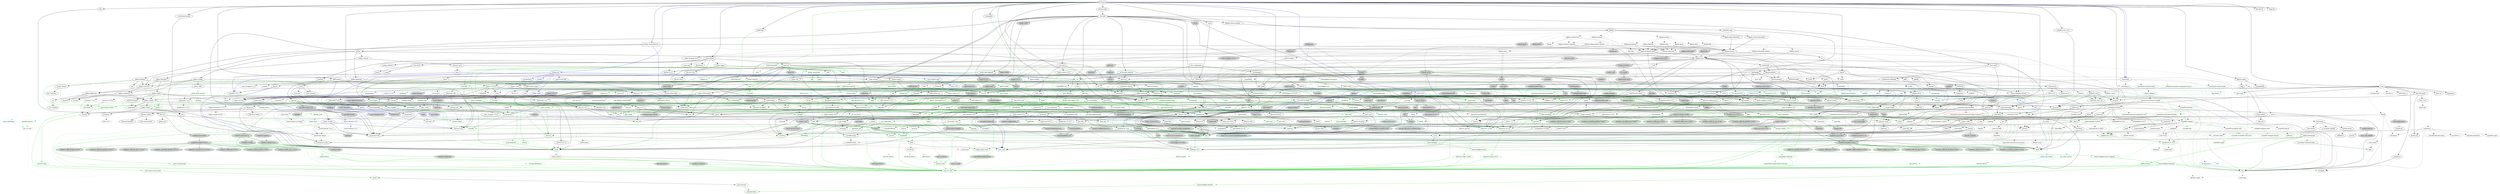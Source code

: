 digraph {
    0 [ label = "hermes" shape = box]
    1 [ label = "cardano-chain-follower" shape = box]
    2 [ label = "test_component" shape = box]
    3 [ label = "anyhow" color = darkgreen]
    4 [ label = "bip32" ]
    5 [ label = "bip39" ]
    6 [ label = "blake2b_simd" ]
    7 [ label = "blosc-src" ]
    8 [ label = "build-info" ]
    9 [ label = "build-info-build" color = green3]
    10 [ label = "chrono" color = darkgreen]
    11 [ label = "chrono-tz" ]
    12 [ label = "clap" ]
    13 [ label = "console" ]
    14 [ label = "coset" ]
    15 [ label = "crossbeam-queue" ]
    16 [ label = "dashmap" ]
    17 [ label = "derive_more 2.0.1" color = darkgreen]
    18 [ label = "dirs" ]
    19 [ label = "ed25519-bip32" ]
    20 [ label = "ed25519-dalek" ]
    21 [ label = "hdf5-metno" ]
    22 [ label = "hermes-ipfs" ]
    23 [ label = "hex" ]
    24 [ label = "hex-literal" ]
    25 [ label = "hmac" ]
    26 [ label = "http-body-util" ]
    27 [ label = "httpmock" color = blue]
    28 [ label = "hyper 1.6.0" ]
    29 [ label = "hyper-util" ]
    30 [ label = "iana-time-zone" color = darkgreen]
    31 [ label = "jsonschema" ]
    32 [ label = "libsqlite3-sys" ]
    33 [ label = "libtest-mimic" ]
    34 [ label = "num_cpus" ]
    35 [ label = "once_cell" color = darkgreen]
    36 [ label = "pallas" ]
    37 [ label = "pbkdf2" ]
    38 [ label = "rand 0.9.2" ]
    39 [ label = "regex" color = darkgreen]
    40 [ label = "reqwest" ]
    41 [ label = "rustls" ]
    42 [ label = "rusty_ulid" ]
    43 [ label = "saffron" ]
    44 [ label = "serde" color = darkgreen]
    45 [ label = "serde_json" color = darkgreen]
    46 [ label = "serial_test" color = blue]
    47 [ label = "sha2" ]
    48 [ label = "stringzilla" ]
    49 [ label = "temp-dir" ]
    50 [ label = "thiserror 2.0.12" color = darkgreen]
    51 [ label = "tokio" ]
    52 [ label = "tokio-rustls" ]
    53 [ label = "tracing" ]
    54 [ label = "tracing-subscriber" ]
    55 [ label = "url" color = darkgreen]
    56 [ label = "usvg" ]
    57 [ label = "uuid" ]
    58 [ label = "wasmtime" ]
    59 [ label = "webpki-roots 1.0.2" ]
    60 [ label = "x509-cert" ]
    61 [ label = "yamux 0.13.3" ]
    62 [ label = "pallas-hardano" ]
    63 [ label = "wit-bindgen" ]
    64 [ label = "bs58" ]
    65 [ label = "k256" style = dashed]
    66 [ label = "rand_core 0.6.4" ]
    67 [ label = "ripemd" ]
    68 [ label = "secp256k1" style = dashed]
    69 [ label = "subtle" ]
    70 [ label = "zeroize" ]
    71 [ label = "bitcoin_hashes" ]
    72 [ label = "unicode-normalization" style = dashed]
    73 [ label = "arrayref" ]
    74 [ label = "arrayvec" ]
    75 [ label = "constant_time_eq" ]
    76 [ label = "cc" color = green3]
    77 [ label = "libz-sys" color = darkgreen, style = dashed]
    78 [ label = "lz4-sys" style = dashed]
    79 [ label = "zstd-sys" color = darkgreen]
    80 [ label = "bincode" color = darkgreen]
    81 [ label = "build-info-common" color = darkgreen]
    82 [ label = "build-info-proc" color = green3]
    83 [ label = "base64 0.22.1" color = darkgreen]
    84 [ label = "cargo_metadata" color = green3]
    85 [ label = "git2" color = green3, style = dashed]
    86 [ label = "glob" color = green3]
    87 [ label = "pretty_assertions" color = green3]
    88 [ label = "rustc_version" color = green3]
    89 [ label = "zstd" color = green3]
    90 [ label = "android-tzdata" color = darkgreen, style = "dashed,filled", fillcolor = lightgrey]
    91 [ label = "js-sys" color = darkgreen]
    92 [ label = "num-traits" color = darkgreen]
    93 [ label = "wasm-bindgen" color = darkgreen]
    94 [ label = "windows-link" color = darkgreen, style = filled, fillcolor = lightgrey]
    95 [ label = "phf" ]
    96 [ label = "clap_builder" ]
    97 [ label = "clap_derive" color = green3, style = dashed]
    98 [ label = "encode_unicode" style = filled, fillcolor = lightgrey]
    99 [ label = "libc" color = darkgreen]
    100 [ label = "unicode-width" style = dashed]
    101 [ label = "windows-sys 0.59.0" color = darkgreen, style = filled, fillcolor = lightgrey]
    102 [ label = "ciborium" ]
    103 [ label = "ciborium-io" ]
    104 [ label = "crossbeam-utils" ]
    105 [ label = "cfg-if" color = darkgreen]
    106 [ label = "hashbrown 0.14.5" ]
    107 [ label = "lock_api" color = turquoise4]
    108 [ label = "parking_lot_core" color = turquoise4]
    109 [ label = "derive_more-impl 2.0.1" color = green3]
    110 [ label = "dirs-sys" ]
    111 [ label = "cryptoxide" ]
    112 [ label = "curve25519-dalek" ]
    113 [ label = "ed25519" ]
    114 [ label = "bitflags 2.9.1" color = darkgreen]
    115 [ label = "hdf5-metno-derive" color = green3]
    116 [ label = "hdf5-metno-sys" ]
    117 [ label = "hdf5-metno-types" ]
    118 [ label = "lazy_static" ]
    119 [ label = "ndarray" ]
    120 [ label = "paste" color = green3]
    121 [ label = "derive_more 1.0.0" ]
    122 [ label = "ipld-core" ]
    123 [ label = "rust-ipfs" ]
    124 [ label = "digest" ]
    125 [ label = "bytes" color = darkgreen]
    126 [ label = "futures-core" ]
    127 [ label = "http 1.3.1" ]
    128 [ label = "http-body 1.0.1" ]
    129 [ label = "pin-project-lite" ]
    130 [ label = "assert-json-diff" color = blue]
    131 [ label = "async-object-pool" color = blue]
    132 [ label = "async-std" color = blue]
    133 [ label = "async-trait" color = green3]
    134 [ label = "base64 0.21.7" ]
    135 [ label = "basic-cookies" color = blue, style = dashed]
    136 [ label = "form_urlencoded" color = darkgreen]
    137 [ label = "futures-util" ]
    138 [ label = "hyper 0.14.32" ]
    139 [ label = "levenshtein" color = blue]
    140 [ label = "log" color = darkgreen]
    141 [ label = "serde_regex" color = blue]
    142 [ label = "similar" color = blue]
    143 [ label = "futures-channel" ]
    144 [ label = "h2 0.4.11" style = dashed]
    145 [ label = "httparse" ]
    146 [ label = "httpdate" ]
    147 [ label = "itoa" color = darkgreen]
    148 [ label = "smallvec" color = darkgreen]
    149 [ label = "want" ]
    150 [ label = "ipnet" ]
    151 [ label = "percent-encoding" color = darkgreen]
    152 [ label = "socket2 0.6.0" style = dashed]
    153 [ label = "system-configuration" style = "dashed,filled", fillcolor = lightgrey]
    154 [ label = "tower-service" ]
    155 [ label = "windows-registry" style = "dashed,filled", fillcolor = lightgrey]
    156 [ label = "android_system_properties" color = darkgreen, style = filled, fillcolor = lightgrey]
    157 [ label = "core-foundation-sys" color = darkgreen, style = filled, fillcolor = lightgrey]
    158 [ label = "iana-time-zone-haiku" color = darkgreen, style = filled, fillcolor = lightgrey]
    159 [ label = "windows-core 0.61.2" color = darkgreen, style = filled, fillcolor = lightgrey]
    160 [ label = "ahash" ]
    161 [ label = "bytecount" ]
    162 [ label = "email_address" ]
    163 [ label = "fancy-regex" ]
    164 [ label = "fraction" ]
    165 [ label = "idna" color = darkgreen]
    166 [ label = "num-cmp" ]
    167 [ label = "referencing" ]
    168 [ label = "regex-syntax 0.8.5" color = darkgreen]
    169 [ label = "uuid-simd" ]
    170 [ label = "pkg-config" color = green3]
    171 [ label = "vcpkg" color = green3, style = dashed]
    172 [ label = "anstream" ]
    173 [ label = "anstyle" ]
    174 [ label = "escape8259" ]
    175 [ label = "hermit-abi" style = filled, fillcolor = lightgrey]
    176 [ label = "pallas-addresses" ]
    177 [ label = "pallas-applying" ]
    178 [ label = "pallas-codec" ]
    179 [ label = "pallas-configs" ]
    180 [ label = "pallas-crypto" ]
    181 [ label = "pallas-network" ]
    182 [ label = "pallas-primitives" ]
    183 [ label = "pallas-traverse" ]
    184 [ label = "pallas-txbuilder" ]
    185 [ label = "pallas-utxorpc" ]
    186 [ label = "rand_chacha 0.9.0" style = dashed]
    187 [ label = "rand_core 0.9.3" ]
    188 [ label = "aho-corasick" color = darkgreen, style = dashed]
    189 [ label = "memchr" color = darkgreen]
    190 [ label = "regex-automata 0.4.9" color = darkgreen]
    191 [ label = "encoding_rs" style = dashed]
    192 [ label = "hyper-rustls" style = "dashed,filled", fillcolor = lightgrey]
    193 [ label = "hyper-tls" style = "dashed,filled", fillcolor = lightgrey]
    194 [ label = "mime" style = dashed]
    195 [ label = "native-tls" style = "dashed,filled", fillcolor = lightgrey]
    196 [ label = "rustls-pki-types" ]
    197 [ label = "serde_urlencoded" ]
    198 [ label = "sync_wrapper 1.0.2" ]
    199 [ label = "tokio-native-tls" style = "dashed,filled", fillcolor = lightgrey]
    200 [ label = "tower 0.5.2" style = filled, fillcolor = lightgrey]
    201 [ label = "tower-http" style = filled, fillcolor = lightgrey]
    202 [ label = "wasm-bindgen-futures" ]
    203 [ label = "web-sys" ]
    204 [ label = "ring 0.17.14" style = dashed]
    205 [ label = "rustls-webpki 0.103.4" ]
    206 [ label = "rand 0.8.5" ]
    207 [ label = "time" ]
    208 [ label = "nom 5.1.3" ]
    209 [ label = "serde_derive" color = red]
    210 [ label = "ryu" color = darkgreen]
    211 [ label = "fslock" color = blue, style = dashed]
    212 [ label = "futures" ]
    213 [ label = "parking_lot" color = turquoise4]
    214 [ label = "scc" color = blue]
    215 [ label = "serial_test_derive" color = turquoise3]
    216 [ label = "cpufeatures" style = filled, fillcolor = lightgrey]
    217 [ label = "thiserror-impl 2.0.12" color = green3]
    218 [ label = "backtrace" style = filled, fillcolor = lightgrey]
    219 [ label = "io-uring" style = filled, fillcolor = lightgrey]
    220 [ label = "mio" ]
    221 [ label = "signal-hook-registry" style = "dashed,filled", fillcolor = lightgrey]
    222 [ label = "slab" ]
    223 [ label = "tokio-macros" color = green3, style = dashed]
    224 [ label = "tracing-attributes" color = green3, style = dashed]
    225 [ label = "tracing-core" ]
    226 [ label = "matchers" style = dashed]
    227 [ label = "nu-ansi-term" style = dashed]
    228 [ label = "sharded-slab" style = dashed]
    229 [ label = "thread_local" style = dashed]
    230 [ label = "tracing-log" style = dashed]
    231 [ label = "tracing-serde" style = dashed]
    232 [ label = "data-url" ]
    233 [ label = "flate2" ]
    234 [ label = "fontdb" style = dashed]
    235 [ label = "imagesize" ]
    236 [ label = "kurbo" ]
    237 [ label = "pico-args" color = turquoise4]
    238 [ label = "roxmltree" ]
    239 [ label = "rustybuzz" style = dashed]
    240 [ label = "simplecss" ]
    241 [ label = "siphasher" color = turquoise4]
    242 [ label = "strict-num" ]
    243 [ label = "svgtypes" ]
    244 [ label = "tiny-skia-path" ]
    245 [ label = "unicode-bidi" style = dashed]
    246 [ label = "unicode-script" style = dashed]
    247 [ label = "unicode-vo" style = dashed]
    248 [ label = "xmlwriter" ]
    249 [ label = "getrandom 0.3.3" color = darkgreen, style = dashed]
    250 [ label = "addr2line" ]
    251 [ label = "bumpalo" color = darkgreen]
    252 [ label = "hashbrown 0.15.4" color = darkgreen]
    253 [ label = "indexmap 2.10.0" color = darkgreen]
    254 [ label = "mach2" style = "dashed,filled", fillcolor = lightgrey]
    255 [ label = "memfd" style = "dashed,filled", fillcolor = lightgrey]
    256 [ label = "object" ]
    257 [ label = "postcard" ]
    258 [ label = "pulley-interpreter" color = darkgreen]
    259 [ label = "rustix 1.0.8" color = darkgreen, style = filled, fillcolor = lightgrey]
    260 [ label = "semver" color = darkgreen]
    261 [ label = "target-lexicon" ]
    262 [ label = "wasmparser 0.235.0" color = darkgreen]
    263 [ label = "wasmtime-environ" ]
    264 [ label = "wasmtime-internal-asm-macros" style = dashed]
    265 [ label = "wasmtime-internal-component-macro" color = green3, style = dashed]
    266 [ label = "wasmtime-internal-component-util" color = darkgreen, style = dashed]
    267 [ label = "wasmtime-internal-cranelift" style = dashed]
    268 [ label = "wasmtime-internal-fiber" style = dashed]
    269 [ label = "wasmtime-internal-jit-icache-coherence" style = dashed]
    270 [ label = "wasmtime-internal-math" color = darkgreen]
    271 [ label = "wasmtime-internal-slab" style = dashed]
    272 [ label = "wasmtime-internal-unwinder" style = dashed]
    273 [ label = "wasmtime-internal-versioned-export-macros" color = red]
    274 [ label = "wasmtime-internal-winch" style = dashed]
    275 [ label = "wat" style = dashed]
    276 [ label = "const-oid" ]
    277 [ label = "der" ]
    278 [ label = "spki" ]
    279 [ label = "tls_codec" style = dashed]
    280 [ label = "nohash-hasher" ]
    281 [ label = "pin-project" ]
    282 [ label = "static_assertions" ]
    283 [ label = "web-time" ]
    284 [ label = "binary-layout" ]
    285 [ label = "tap" ]
    286 [ label = "thiserror 1.0.69" color = turquoise4]
    287 [ label = "wit-bindgen-rt 0.43.0" ]
    288 [ label = "wit-bindgen-rust-macro" color = green3, style = dashed]
    289 [ label = "tinyvec" ]
    290 [ label = "ecdsa" style = dashed]
    291 [ label = "elliptic-curve" ]
    292 [ label = "signature" ]
    293 [ label = "getrandom 0.2.16" color = turquoise4]
    294 [ label = "secp256k1-sys" style = dashed]
    295 [ label = "zeroize_derive" color = green3, style = dashed]
    296 [ label = "bitcoin-internals" ]
    297 [ label = "hex-conservative" ]
    298 [ label = "jobserver" color = green3, style = dashed]
    299 [ label = "shlex" color = green3]
    300 [ label = "num-bigint" color = darkgreen]
    301 [ label = "proc-macro-error2" color = green3]
    302 [ label = "proc-macro2" color = darkgreen]
    303 [ label = "quote" color = darkgreen]
    304 [ label = "syn 2.0.104" color = darkgreen]
    305 [ label = "camino" color = green3]
    306 [ label = "cargo-platform" color = green3]
    307 [ label = "libgit2-sys" color = green3, style = dashed]
    308 [ label = "diff" color = green3]
    309 [ label = "yansi" color = green3]
    310 [ label = "zstd-safe" color = green3]
    311 [ label = "autocfg" color = green3]
    312 [ label = "rustversion" color = red, style = dashed]
    313 [ label = "wasm-bindgen-macro" color = green3]
    314 [ label = "phf_shared 0.12.1" ]
    315 [ label = "clap_lex" ]
    316 [ label = "strsim" color = darkgreen, style = dashed]
    317 [ label = "heck 0.5.0" color = green3]
    318 [ label = "windows-targets 0.52.6" color = darkgreen, style = filled, fillcolor = lightgrey]
    319 [ label = "ciborium-ll" ]
    320 [ label = "scopeguard" color = turquoise4]
    321 [ label = "redox_syscall" color = turquoise4, style = filled, fillcolor = lightgrey]
    322 [ label = "unicode-xid" color = green3, style = dashed]
    323 [ label = "option-ext" ]
    324 [ label = "redox_users 0.5.0" style = filled, fillcolor = lightgrey]
    325 [ label = "windows-sys 0.60.2" color = darkgreen, style = filled, fillcolor = lightgrey]
    326 [ label = "curve25519-dalek-derive" color = green3, style = filled, fillcolor = lightgrey]
    327 [ label = "fiat-crypto" style = filled, fillcolor = lightgrey]
    328 [ label = "pkcs8" style = dashed]
    329 [ label = "proc-macro-crate" color = green3]
    330 [ label = "hdf5-metno-src" style = dashed]
    331 [ label = "libloading" color = green3]
    332 [ label = "winreg 0.52.0" color = green3, style = filled, fillcolor = lightgrey]
    333 [ label = "ascii" ]
    334 [ label = "matrixmultiply" ]
    335 [ label = "num-complex" ]
    336 [ label = "num-integer" color = darkgreen]
    337 [ label = "portable-atomic" style = filled, fillcolor = lightgrey]
    338 [ label = "portable-atomic-util" style = filled, fillcolor = lightgrey]
    339 [ label = "rawpointer" ]
    340 [ label = "derive_more-impl 1.0.0" color = green3]
    341 [ label = "cid" ]
    342 [ label = "serde_bytes" style = dashed]
    343 [ label = "async-stream" ]
    344 [ label = "asynchronous-codec" ]
    345 [ label = "byteorder" ]
    346 [ label = "either" color = darkgreen]
    347 [ label = "fs2" style = filled, fillcolor = lightgrey]
    348 [ label = "futures-timeout" ]
    349 [ label = "futures-timer" ]
    350 [ label = "hickory-resolver" style = filled, fillcolor = lightgrey]
    351 [ label = "hkdf" ]
    352 [ label = "idb" style = filled, fillcolor = lightgrey]
    353 [ label = "instant" style = filled, fillcolor = lightgrey]
    354 [ label = "ipld-dagpb" ]
    355 [ label = "libp2p" ]
    356 [ label = "libp2p-allow-block-list" ]
    357 [ label = "libp2p-connection-limits" ]
    358 [ label = "libp2p-relay-manager" ]
    359 [ label = "multibase" ]
    360 [ label = "multihash" ]
    361 [ label = "multihash-codetable" ]
    362 [ label = "multihash-derive" ]
    363 [ label = "p256" ]
    364 [ label = "pem" ]
    365 [ label = "pollable-map" ]
    366 [ label = "quick-protobuf" ]
    367 [ label = "quick-protobuf-codec" ]
    368 [ label = "rand_chacha 0.3.1" ]
    369 [ label = "rcgen 0.13.2" style = filled, fillcolor = lightgrey]
    370 [ label = "rlimit" style = filled, fillcolor = lightgrey]
    371 [ label = "rust-ipns" ]
    372 [ label = "rust-unixfs" ]
    373 [ label = "sec1" ]
    374 [ label = "send_wrapper 0.6.0" ]
    375 [ label = "serde-wasm-bindgen" style = filled, fillcolor = lightgrey]
    376 [ label = "serde_ipld_dagcbor" ]
    377 [ label = "serde_ipld_dagjson" ]
    378 [ label = "simple_x509" style = filled, fillcolor = lightgrey]
    379 [ label = "tokio-stream" ]
    380 [ label = "tokio-util" ]
    381 [ label = "tracing-futures" ]
    382 [ label = "unsigned-varint 0.8.0" ]
    383 [ label = "void" ]
    384 [ label = "block-buffer" style = dashed]
    385 [ label = "crypto-common" ]
    386 [ label = "fnv" color = darkgreen]
    387 [ label = "async-attributes" color = turquoise3, style = dashed]
    388 [ label = "async-channel 1.9.0" color = blue, style = dashed]
    389 [ label = "async-global-executor" color = blue, style = "dashed,filled", fillcolor = lightgrey]
    390 [ label = "async-io" style = "dashed,filled", fillcolor = lightgrey]
    391 [ label = "async-lock" style = dashed]
    392 [ label = "async-process" color = blue, style = "dashed,filled", fillcolor = lightgrey]
    393 [ label = "futures-io" ]
    394 [ label = "futures-lite" style = "dashed,filled", fillcolor = lightgrey]
    395 [ label = "gloo-timers 0.3.0" color = blue, style = "dashed,filled", fillcolor = lightgrey]
    396 [ label = "kv-log-macro" color = blue, style = dashed]
    397 [ label = "pin-utils" ]
    398 [ label = "lalrpop" color = turquoise3, style = dashed]
    399 [ label = "lalrpop-util" color = steelblue, style = dashed]
    400 [ label = "futures-macro" color = green3, style = dashed]
    401 [ label = "futures-sink" ]
    402 [ label = "futures-task" ]
    403 [ label = "h2 0.3.27" style = dashed]
    404 [ label = "http 0.2.12" ]
    405 [ label = "http-body 0.4.6" ]
    406 [ label = "socket2 0.5.10" ]
    407 [ label = "value-bag" color = darkgreen, style = dashed]
    408 [ label = "atomic-waker" style = dashed]
    409 [ label = "try-lock" ]
    410 [ label = "core-foundation" style = "dashed,filled", fillcolor = lightgrey]
    411 [ label = "system-configuration-sys" style = "dashed,filled", fillcolor = lightgrey]
    412 [ label = "windows-result 0.3.4" color = darkgreen, style = filled, fillcolor = lightgrey]
    413 [ label = "windows-strings" color = darkgreen, style = filled, fillcolor = lightgrey]
    414 [ label = "windows-implement" color = green3, style = filled, fillcolor = lightgrey]
    415 [ label = "windows-interface" color = green3, style = filled, fillcolor = lightgrey]
    416 [ label = "version_check" color = green3]
    417 [ label = "zerocopy" ]
    418 [ label = "bit-set 0.8.0" ]
    419 [ label = "num" ]
    420 [ label = "idna_adapter" color = darkgreen]
    421 [ label = "utf8_iter" color = darkgreen]
    422 [ label = "fluent-uri" ]
    423 [ label = "outref" ]
    424 [ label = "vsimd" ]
    425 [ label = "anstyle-parse" ]
    426 [ label = "anstyle-query" style = dashed]
    427 [ label = "anstyle-wincon" style = "dashed,filled", fillcolor = lightgrey]
    428 [ label = "colorchoice" ]
    429 [ label = "is_terminal_polyfill" ]
    430 [ label = "utf8parse" ]
    431 [ label = "base58" ]
    432 [ label = "bech32" ]
    433 [ label = "crc" ]
    434 [ label = "minicbor" ]
    435 [ label = "num-rational" ]
    436 [ label = "serde_with" ]
    437 [ label = "itertools 0.12.1" color = darkgreen]
    438 [ label = "pallas-wallet" ]
    439 [ label = "utxorpc-spec" ]
    440 [ label = "ppv-lite86" ]
    441 [ label = "openssl" style = "dashed,filled", fillcolor = lightgrey]
    442 [ label = "openssl-probe" style = "dashed,filled", fillcolor = lightgrey]
    443 [ label = "openssl-sys" style = "dashed,filled", fillcolor = lightgrey]
    444 [ label = "schannel" style = "dashed,filled", fillcolor = lightgrey]
    445 [ label = "security-framework" style = "dashed,filled", fillcolor = lightgrey]
    446 [ label = "security-framework-sys" style = "dashed,filled", fillcolor = lightgrey]
    447 [ label = "tempfile" color = darkgreen]
    448 [ label = "tower-layer" ]
    449 [ label = "iri-string" style = "dashed,filled", fillcolor = lightgrey]
    450 [ label = "untrusted 0.9.0" ]
    451 [ label = "windows-sys 0.52.0" style = filled, fillcolor = lightgrey]
    452 [ label = "deranged" ]
    453 [ label = "num-conv" color = darkgreen]
    454 [ label = "powerfmt" ]
    455 [ label = "time-core" color = darkgreen]
    456 [ label = "time-macros" color = green3, style = dashed]
    457 [ label = "winapi" color = turquoise4, style = filled, fillcolor = lightgrey]
    458 [ label = "futures-executor" style = dashed]
    459 [ label = "sdd" color = blue]
    460 [ label = "miniz_oxide" ]
    461 [ label = "rustc-demangle" style = filled, fillcolor = lightgrey]
    462 [ label = "wasi 0.11.1+wasi-snapshot-preview1" color = turquoise4, style = filled, fillcolor = lightgrey]
    463 [ label = "valuable" style = "dashed,filled", fillcolor = lightgrey]
    464 [ label = "regex-automata 0.1.10" style = dashed]
    465 [ label = "overload" style = dashed]
    466 [ label = "crc32fast" ]
    467 [ label = "fontconfig-parser" style = "dashed,filled", fillcolor = lightgrey]
    468 [ label = "memmap2" style = dashed]
    469 [ label = "slotmap" style = dashed]
    470 [ label = "ttf-parser" style = dashed]
    471 [ label = "euclid" style = dashed]
    472 [ label = "bytemuck" ]
    473 [ label = "core_maths" style = dashed]
    474 [ label = "unicode-bidi-mirroring" style = dashed]
    475 [ label = "unicode-ccc" style = dashed]
    476 [ label = "unicode-properties" style = dashed]
    477 [ label = "float-cmp" style = dashed]
    478 [ label = "r-efi" color = darkgreen, style = "dashed,filled", fillcolor = lightgrey]
    479 [ label = "wasi 0.14.2+wasi-0.2.4" color = darkgreen, style = "dashed,filled", fillcolor = lightgrey]
    480 [ label = "gimli" ]
    481 [ label = "allocator-api2" color = darkgreen, style = dashed]
    482 [ label = "equivalent" color = darkgreen]
    483 [ label = "foldhash" color = darkgreen, style = dashed]
    484 [ label = "rustix 0.38.44" style = "dashed,filled", fillcolor = lightgrey]
    485 [ label = "cobs" ]
    486 [ label = "embedded-io 0.4.0" style = dashed]
    487 [ label = "embedded-io 0.6.1" style = dashed]
    488 [ label = "cranelift-bitset" color = darkgreen]
    489 [ label = "pulley-macros" color = green3]
    490 [ label = "errno" color = darkgreen, style = filled, fillcolor = lightgrey]
    491 [ label = "linux-raw-sys 0.9.4" color = darkgreen, style = filled, fillcolor = lightgrey]
    492 [ label = "cranelift-entity" ]
    493 [ label = "wasm-encoder 0.235.0" color = darkgreen, style = dashed]
    494 [ label = "wasmprinter" style = dashed]
    495 [ label = "wasmtime-internal-wit-bindgen" color = green3, style = dashed]
    496 [ label = "wit-parser" color = green3, style = dashed]
    497 [ label = "cranelift-codegen" style = dashed]
    498 [ label = "cranelift-control" style = dashed]
    499 [ label = "cranelift-frontend" style = dashed]
    500 [ label = "cranelift-native" style = dashed]
    501 [ label = "itertools 0.14.0" style = dashed]
    502 [ label = "libm" color = darkgreen]
    503 [ label = "winch-codegen" style = dashed]
    504 [ label = "wast" style = dashed]
    505 [ label = "der_derive" color = green3, style = dashed]
    506 [ label = "flagset" style = dashed]
    507 [ label = "pem-rfc7468" style = dashed]
    508 [ label = "base64ct" style = dashed]
    509 [ label = "tls_codec_derive" color = green3, style = dashed]
    510 [ label = "pin-project-internal" color = green3]
    511 [ label = "doc-comment" ]
    512 [ label = "thiserror-impl 1.0.69" color = green3]
    513 [ label = "prettyplease" color = green3, style = dashed]
    514 [ label = "wit-bindgen-core" color = green3, style = dashed]
    515 [ label = "wit-bindgen-rust" color = green3, style = dashed]
    516 [ label = "tinyvec_macros" style = dashed]
    517 [ label = "rfc6979" style = dashed]
    518 [ label = "base16ct" ]
    519 [ label = "crypto-bigint" ]
    520 [ label = "ff" style = dashed]
    521 [ label = "generic-array" ]
    522 [ label = "group" style = dashed]
    523 [ label = "proc-macro-error-attr2" color = green3]
    524 [ label = "unicode-ident" color = darkgreen]
    525 [ label = "wasm-bindgen-macro-support" color = green3]
    526 [ label = "windows_aarch64_gnullvm 0.52.6" color = darkgreen, style = filled, fillcolor = lightgrey]
    527 [ label = "windows_aarch64_msvc 0.52.6" color = darkgreen, style = filled, fillcolor = lightgrey]
    528 [ label = "windows_i686_gnu 0.52.6" color = darkgreen, style = filled, fillcolor = lightgrey]
    529 [ label = "windows_i686_gnullvm 0.52.6" color = darkgreen, style = filled, fillcolor = lightgrey]
    530 [ label = "windows_i686_msvc 0.52.6" color = darkgreen, style = filled, fillcolor = lightgrey]
    531 [ label = "windows_x86_64_gnu 0.52.6" color = darkgreen, style = filled, fillcolor = lightgrey]
    532 [ label = "windows_x86_64_gnullvm 0.52.6" color = darkgreen, style = filled, fillcolor = lightgrey]
    533 [ label = "windows_x86_64_msvc 0.52.6" color = darkgreen, style = filled, fillcolor = lightgrey]
    534 [ label = "half 2.6.0" ]
    535 [ label = "libredox" color = turquoise4, style = filled, fillcolor = lightgrey]
    536 [ label = "windows-targets 0.53.3" color = darkgreen, style = filled, fillcolor = lightgrey]
    537 [ label = "toml_edit" color = green3]
    538 [ label = "cmake" color = green3, style = dashed]
    539 [ label = "windows-sys 0.48.0" color = darkgreen, style = filled, fillcolor = lightgrey]
    540 [ label = "convert_case" color = green3, style = dashed]
    541 [ label = "core2" ]
    542 [ label = "async-stream-impl" color = green3]
    543 [ label = "gloo-timers 0.2.6" style = dashed]
    544 [ label = "send_wrapper 0.4.0" style = dashed]
    545 [ label = "hickory-proto" style = filled, fillcolor = lightgrey]
    546 [ label = "ipconfig" style = "dashed,filled", fillcolor = lightgrey]
    547 [ label = "lru-cache" style = filled, fillcolor = lightgrey]
    548 [ label = "resolv-conf" style = "dashed,filled", fillcolor = lightgrey]
    549 [ label = "libp2p-autonat" style = dashed]
    550 [ label = "libp2p-core" ]
    551 [ label = "libp2p-dcutr" style = dashed]
    552 [ label = "libp2p-dns" style = "dashed,filled", fillcolor = lightgrey]
    553 [ label = "libp2p-gossipsub" style = dashed]
    554 [ label = "libp2p-identify" style = dashed]
    555 [ label = "libp2p-identity" ]
    556 [ label = "libp2p-kad" style = dashed]
    557 [ label = "libp2p-mdns" style = "dashed,filled", fillcolor = lightgrey]
    558 [ label = "libp2p-metrics" style = dashed]
    559 [ label = "libp2p-noise" style = dashed]
    560 [ label = "libp2p-ping" style = dashed]
    561 [ label = "libp2p-quic" style = "dashed,filled", fillcolor = lightgrey]
    562 [ label = "libp2p-relay" style = dashed]
    563 [ label = "libp2p-rendezvous" style = dashed]
    564 [ label = "libp2p-request-response" style = dashed]
    565 [ label = "libp2p-swarm" ]
    566 [ label = "libp2p-tcp" style = "dashed,filled", fillcolor = lightgrey]
    567 [ label = "libp2p-tls" style = "dashed,filled", fillcolor = lightgrey]
    568 [ label = "libp2p-upnp" style = "dashed,filled", fillcolor = lightgrey]
    569 [ label = "libp2p-websocket" style = "dashed,filled", fillcolor = lightgrey]
    570 [ label = "libp2p-websocket-websys" style = dashed]
    571 [ label = "libp2p-webtransport-websys" style = dashed]
    572 [ label = "libp2p-yamux" style = dashed]
    573 [ label = "multiaddr" ]
    574 [ label = "rw-stream-sink" ]
    575 [ label = "base-x" ]
    576 [ label = "data-encoding" color = darkgreen]
    577 [ label = "data-encoding-macro" ]
    578 [ label = "blake2s_simd" style = dashed]
    579 [ label = "blake3" style = dashed]
    580 [ label = "sha1" style = dashed]
    581 [ label = "sha3" style = dashed]
    582 [ label = "strobe-rs" style = dashed]
    583 [ label = "multihash-derive-impl" color = green3]
    584 [ label = "primeorder" style = dashed]
    585 [ label = "x509-parser" style = "dashed,filled", fillcolor = lightgrey]
    586 [ label = "yasna" style = filled, fillcolor = lightgrey]
    587 [ label = "cbor4ii 0.3.3" ]
    588 [ label = "filetime" style = dashed]
    589 [ label = "cbor4ii 0.2.14" ]
    590 [ label = "simple_asn1" style = filled, fillcolor = lightgrey]
    591 [ label = "typenum" ]
    592 [ label = "syn 1.0.109" color = green3, style = dashed]
    593 [ label = "concurrent-queue" style = dashed]
    594 [ label = "event-listener 2.5.3" color = blue, style = dashed]
    595 [ label = "async-channel 2.5.0" color = blue, style = "dashed,filled", fillcolor = lightgrey]
    596 [ label = "async-executor" color = blue, style = "dashed,filled", fillcolor = lightgrey]
    597 [ label = "blocking" color = blue, style = "dashed,filled", fillcolor = lightgrey]
    598 [ label = "parking" style = "dashed,filled", fillcolor = lightgrey]
    599 [ label = "polling" style = "dashed,filled", fillcolor = lightgrey]
    600 [ label = "event-listener 5.4.0" style = dashed]
    601 [ label = "event-listener-strategy" style = dashed]
    602 [ label = "async-signal" color = blue, style = "dashed,filled", fillcolor = lightgrey]
    603 [ label = "async-task" color = blue, style = "dashed,filled", fillcolor = lightgrey]
    604 [ label = "fastrand" color = darkgreen]
    605 [ label = "ascii-canvas" color = turquoise3, style = dashed]
    606 [ label = "bit-set 0.5.3" color = turquoise3, style = dashed]
    607 [ label = "ena" color = turquoise3, style = dashed]
    608 [ label = "itertools 0.11.0" color = green3]
    609 [ label = "petgraph" color = green3]
    610 [ label = "string_cache" color = turquoise3, style = dashed]
    611 [ label = "term" color = turquoise3, style = dashed]
    612 [ label = "tiny-keccak" color = turquoise3, style = dashed]
    613 [ label = "walkdir" color = turquoise3, style = dashed]
    614 [ label = "zerocopy-derive" color = green3, style = filled, fillcolor = lightgrey]
    615 [ label = "bit-vec 0.8.0" ]
    616 [ label = "num-iter" ]
    617 [ label = "icu_normalizer" color = darkgreen]
    618 [ label = "icu_properties" color = darkgreen]
    619 [ label = "borrow-or-share" ]
    620 [ label = "ref-cast" ]
    621 [ label = "once_cell_polyfill" style = "dashed,filled", fillcolor = lightgrey]
    622 [ label = "crc-catalog" ]
    623 [ label = "half 1.8.3" style = dashed]
    624 [ label = "minicbor-derive" color = green3, style = dashed]
    625 [ label = "indexmap 1.9.3" style = dashed]
    626 [ label = "schemars 0.9.0" style = dashed]
    627 [ label = "schemars 1.0.4" style = dashed]
    628 [ label = "serde_with_macros" color = green3, style = dashed]
    629 [ label = "pbjson" ]
    630 [ label = "pbjson-types" ]
    631 [ label = "prost" color = darkgreen]
    632 [ label = "tonic" ]
    633 [ label = "foreign-types" style = "dashed,filled", fillcolor = lightgrey]
    634 [ label = "openssl-macros" color = green3, style = "dashed,filled", fillcolor = lightgrey]
    635 [ label = "winapi-i686-pc-windows-gnu" color = turquoise4, style = filled, fillcolor = lightgrey]
    636 [ label = "winapi-x86_64-pc-windows-gnu" color = turquoise4, style = filled, fillcolor = lightgrey]
    637 [ label = "adler2" ]
    638 [ label = "regex-syntax 0.6.29" style = dashed]
    639 [ label = "wit-bindgen-rt 0.39.0" color = darkgreen, style = "dashed,filled", fillcolor = lightgrey]
    640 [ label = "fallible-iterator" style = dashed]
    641 [ label = "stable_deref_trait" color = darkgreen]
    642 [ label = "linux-raw-sys 0.4.15" style = "dashed,filled", fillcolor = lightgrey]
    643 [ label = "leb128fmt" color = darkgreen, style = dashed]
    644 [ label = "termcolor" style = dashed]
    645 [ label = "id-arena" color = green3, style = dashed]
    646 [ label = "cranelift-assembler-x64" style = dashed]
    647 [ label = "cranelift-bforest" style = dashed]
    648 [ label = "cranelift-codegen-meta" color = green3, style = dashed]
    649 [ label = "cranelift-codegen-shared" color = darkgreen, style = dashed]
    650 [ label = "cranelift-isle" color = green3, style = dashed]
    651 [ label = "regalloc2" style = dashed]
    652 [ label = "rustc-hash" style = dashed]
    653 [ label = "arbitrary" style = dashed]
    654 [ label = "wasm-encoder 0.236.0" style = dashed]
    655 [ label = "wasm-metadata" color = green3, style = dashed]
    656 [ label = "wit-component" color = green3, style = dashed]
    657 [ label = "wasm-bindgen-backend" color = green3]
    658 [ label = "wasm-bindgen-shared" color = green3]
    659 [ label = "crunchy" color = turquoise4]
    660 [ label = "windows_aarch64_gnullvm 0.53.0" color = darkgreen, style = filled, fillcolor = lightgrey]
    661 [ label = "windows_aarch64_msvc 0.53.0" color = darkgreen, style = filled, fillcolor = lightgrey]
    662 [ label = "windows_i686_gnu 0.53.0" color = darkgreen, style = filled, fillcolor = lightgrey]
    663 [ label = "windows_i686_gnullvm 0.53.0" color = darkgreen, style = filled, fillcolor = lightgrey]
    664 [ label = "windows_i686_msvc 0.53.0" color = darkgreen, style = filled, fillcolor = lightgrey]
    665 [ label = "windows_x86_64_gnu 0.53.0" color = darkgreen, style = filled, fillcolor = lightgrey]
    666 [ label = "windows_x86_64_gnullvm 0.53.0" color = darkgreen, style = filled, fillcolor = lightgrey]
    667 [ label = "windows_x86_64_msvc 0.53.0" color = darkgreen, style = filled, fillcolor = lightgrey]
    668 [ label = "toml_datetime" color = green3]
    669 [ label = "winnow" color = green3, style = dashed]
    670 [ label = "windows-targets 0.48.5" color = darkgreen, style = filled, fillcolor = lightgrey]
    671 [ label = "unicode-segmentation" color = green3, style = dashed]
    672 [ label = "enum-as-inner" color = green3, style = filled, fillcolor = lightgrey]
    673 [ label = "widestring" style = "dashed,filled", fillcolor = lightgrey]
    674 [ label = "winreg 0.50.0" style = "dashed,filled", fillcolor = lightgrey]
    675 [ label = "linked-hash-map" style = filled, fillcolor = lightgrey]
    676 [ label = "futures-bounded" style = dashed]
    677 [ label = "multistream-select" ]
    678 [ label = "lru" ]
    679 [ label = "futures-ticker" style = dashed]
    680 [ label = "hex_fmt" style = dashed]
    681 [ label = "prometheus-client" style = dashed]
    682 [ label = "asn1_der" style = dashed]
    683 [ label = "uint" style = dashed]
    684 [ label = "if-watch" style = "dashed,filled", fillcolor = lightgrey]
    685 [ label = "snow" style = "dashed,filled", fillcolor = lightgrey]
    686 [ label = "x25519-dalek" style = dashed]
    687 [ label = "quinn" style = "dashed,filled", fillcolor = lightgrey]
    688 [ label = "bimap" style = dashed]
    689 [ label = "libp2p-swarm-derive" color = green3, style = dashed]
    690 [ label = "futures-rustls" style = "dashed,filled", fillcolor = lightgrey]
    691 [ label = "rcgen 0.11.3" style = "dashed,filled", fillcolor = lightgrey]
    692 [ label = "rustls-webpki 0.101.7" style = "dashed,filled", fillcolor = lightgrey]
    693 [ label = "igd-next" style = "dashed,filled", fillcolor = lightgrey]
    694 [ label = "soketto" style = "dashed,filled", fillcolor = lightgrey]
    695 [ label = "webpki-roots 0.25.4" style = "dashed,filled", fillcolor = lightgrey]
    696 [ label = "yamux 0.12.1" style = dashed]
    697 [ label = "data-encoding-macro-internal" color = green3]
    698 [ label = "keccak" style = dashed]
    699 [ label = "bitflags 1.3.2" style = dashed]
    700 [ label = "synstructure" color = green3]
    701 [ label = "asn1-rs" style = "dashed,filled", fillcolor = lightgrey]
    702 [ label = "der-parser" style = "dashed,filled", fillcolor = lightgrey]
    703 [ label = "nom 7.1.3" style = "dashed,filled", fillcolor = lightgrey]
    704 [ label = "oid-registry" style = "dashed,filled", fillcolor = lightgrey]
    705 [ label = "rusticata-macros" style = "dashed,filled", fillcolor = lightgrey]
    706 [ label = "piper" color = blue, style = "dashed,filled", fillcolor = lightgrey]
    707 [ label = "bit-vec 0.6.3" color = turquoise3, style = dashed]
    708 [ label = "fixedbitset" color = green3]
    709 [ label = "new_debug_unreachable" color = turquoise3, style = dashed]
    710 [ label = "phf_shared 0.11.3" color = turquoise3, style = dashed]
    711 [ label = "precomputed-hash" color = turquoise3, style = dashed]
    712 [ label = "dirs-next" color = turquoise3, style = dashed]
    713 [ label = "same-file" color = turquoise3, style = dashed]
    714 [ label = "winapi-util" color = turquoise4, style = "dashed,filled", fillcolor = lightgrey]
    715 [ label = "displaydoc" color = green3]
    716 [ label = "icu_collections" color = darkgreen]
    717 [ label = "icu_normalizer_data" color = darkgreen, style = dashed]
    718 [ label = "icu_provider" color = darkgreen]
    719 [ label = "zerovec" color = darkgreen]
    720 [ label = "icu_locale_core" color = darkgreen]
    721 [ label = "icu_properties_data" color = darkgreen, style = dashed]
    722 [ label = "potential_utf" color = darkgreen]
    723 [ label = "zerotrie" color = darkgreen]
    724 [ label = "ref-cast-impl" color = green3]
    725 [ label = "hashbrown 0.12.3" style = dashed]
    726 [ label = "dyn-clone" style = dashed]
    727 [ label = "darling" color = green3, style = dashed]
    728 [ label = "pbjson-build" color = green3]
    729 [ label = "prost-build" color = green3]
    730 [ label = "prost-derive" color = green3, style = dashed]
    731 [ label = "axum" style = dashed]
    732 [ label = "hyper-timeout" style = dashed]
    733 [ label = "tower 0.4.13" style = dashed]
    734 [ label = "foreign-types-shared" style = "dashed,filled", fillcolor = lightgrey]
    735 [ label = "cranelift-assembler-x64-meta" color = green3, style = dashed]
    736 [ label = "cranelift-srcgen" color = green3, style = dashed]
    737 [ label = "wasmparser 0.236.0" style = dashed]
    738 [ label = "windows_aarch64_gnullvm 0.48.5" color = darkgreen, style = filled, fillcolor = lightgrey]
    739 [ label = "windows_aarch64_msvc 0.48.5" color = darkgreen, style = filled, fillcolor = lightgrey]
    740 [ label = "windows_i686_gnu 0.48.5" color = darkgreen, style = filled, fillcolor = lightgrey]
    741 [ label = "windows_i686_msvc 0.48.5" color = darkgreen, style = filled, fillcolor = lightgrey]
    742 [ label = "windows_x86_64_gnu 0.48.5" color = darkgreen, style = filled, fillcolor = lightgrey]
    743 [ label = "windows_x86_64_gnullvm 0.48.5" color = darkgreen, style = filled, fillcolor = lightgrey]
    744 [ label = "windows_x86_64_msvc 0.48.5" color = darkgreen, style = filled, fillcolor = lightgrey]
    745 [ label = "unsigned-varint 0.7.2" ]
    746 [ label = "dtoa" style = dashed]
    747 [ label = "prometheus-client-derive-encode" color = green3, style = dashed]
    748 [ label = "if-addrs" style = "dashed,filled", fillcolor = lightgrey]
    749 [ label = "netlink-packet-core" style = "dashed,filled", fillcolor = lightgrey]
    750 [ label = "netlink-packet-route" style = "dashed,filled", fillcolor = lightgrey]
    751 [ label = "netlink-proto" style = "dashed,filled", fillcolor = lightgrey]
    752 [ label = "netlink-sys" style = "dashed,filled", fillcolor = lightgrey]
    753 [ label = "rtnetlink" style = "dashed,filled", fillcolor = lightgrey]
    754 [ label = "windows" style = "dashed,filled", fillcolor = lightgrey]
    755 [ label = "aes-gcm" style = "dashed,filled", fillcolor = lightgrey]
    756 [ label = "blake2" style = "dashed,filled", fillcolor = lightgrey]
    757 [ label = "chacha20poly1305" style = "dashed,filled", fillcolor = lightgrey]
    758 [ label = "cfg_aliases" color = green3, style = "dashed,filled", fillcolor = lightgrey]
    759 [ label = "quinn-proto" style = "dashed,filled", fillcolor = lightgrey]
    760 [ label = "quinn-udp" style = "dashed,filled", fillcolor = lightgrey]
    761 [ label = "ring 0.16.20" style = "dashed,filled", fillcolor = lightgrey]
    762 [ label = "attohttpc" style = "dashed,filled", fillcolor = lightgrey]
    763 [ label = "xmltree" style = "dashed,filled", fillcolor = lightgrey]
    764 [ label = "asn1-rs-derive" color = green3, style = "dashed,filled", fillcolor = lightgrey]
    765 [ label = "asn1-rs-impl" color = green3, style = "dashed,filled", fillcolor = lightgrey]
    766 [ label = "minimal-lexical" style = "dashed,filled", fillcolor = lightgrey]
    767 [ label = "dirs-sys-next" color = turquoise3, style = dashed]
    768 [ label = "yoke" color = darkgreen]
    769 [ label = "zerofrom" color = darkgreen]
    770 [ label = "tinystr" color = darkgreen]
    771 [ label = "writeable" color = darkgreen]
    772 [ label = "zerovec-derive" color = green3, style = dashed]
    773 [ label = "litemap" color = darkgreen]
    774 [ label = "darling_core" color = green3, style = dashed]
    775 [ label = "darling_macro" color = green3, style = dashed]
    776 [ label = "heck 0.4.1" color = green3]
    777 [ label = "prost-types" color = green3]
    778 [ label = "multimap" color = green3]
    779 [ label = "axum-core" style = dashed]
    780 [ label = "matchit" style = dashed]
    781 [ label = "sync_wrapper 0.1.2" style = dashed]
    782 [ label = "tokio-io-timeout" style = dashed]
    783 [ label = "netlink-packet-utils" style = "dashed,filled", fillcolor = lightgrey]
    784 [ label = "nix" style = "dashed,filled", fillcolor = lightgrey]
    785 [ label = "windows-core 0.53.0" style = "dashed,filled", fillcolor = lightgrey]
    786 [ label = "aead" style = "dashed,filled", fillcolor = lightgrey]
    787 [ label = "aes" style = "dashed,filled", fillcolor = lightgrey]
    788 [ label = "cipher" style = "dashed,filled", fillcolor = lightgrey]
    789 [ label = "ctr" style = "dashed,filled", fillcolor = lightgrey]
    790 [ label = "ghash" style = "dashed,filled", fillcolor = lightgrey]
    791 [ label = "chacha20" style = "dashed,filled", fillcolor = lightgrey]
    792 [ label = "poly1305" style = "dashed,filled", fillcolor = lightgrey]
    793 [ label = "lru-slab" style = "dashed,filled", fillcolor = lightgrey]
    794 [ label = "spin" style = "dashed,filled", fillcolor = lightgrey]
    795 [ label = "untrusted 0.7.1" style = "dashed,filled", fillcolor = lightgrey]
    796 [ label = "xml-rs" style = "dashed,filled", fillcolor = lightgrey]
    797 [ label = "redox_users 0.4.6" color = turquoise3, style = "dashed,filled", fillcolor = lightgrey]
    798 [ label = "yoke-derive" color = green3, style = dashed]
    799 [ label = "zerofrom-derive" color = green3, style = dashed]
    800 [ label = "ident_case" color = green3, style = dashed]
    801 [ label = "windows-result 0.1.2" style = "dashed,filled", fillcolor = lightgrey]
    802 [ label = "inout" style = "dashed,filled", fillcolor = lightgrey]
    803 [ label = "opaque-debug" style = "dashed,filled", fillcolor = lightgrey]
    804 [ label = "polyval" style = "dashed,filled", fillcolor = lightgrey]
    805 [ label = "universal-hash" style = "dashed,filled", fillcolor = lightgrey]
    0 -> 4 [ ]
    0 -> 8 [ ]
    0 -> 9 [ color = green3]
    0 -> 1 [ ]
    0 -> 11 [ ]
    0 -> 13 [ ]
    0 -> 14 [ ]
    0 -> 15 [ ]
    0 -> 16 [ ]
    0 -> 18 [ ]
    0 -> 21 [ ]
    0 -> 22 [ ]
    0 -> 24 [ ]
    0 -> 27 [ color = blue]
    0 -> 31 [ ]
    0 -> 32 [ ]
    0 -> 33 [ ]
    0 -> 42 [ ]
    0 -> 43 [ ]
    0 -> 46 [ color = blue]
    0 -> 48 [ ]
    0 -> 49 [ ]
    0 -> 56 [ ]
    0 -> 58 [ ]
    0 -> 58 [ color = blue]
    0 -> 59 [ ]
    0 -> 60 [ ]
    1 -> 36 [ ]
    1 -> 62 [ ]
    1 -> 50 [ ]
    1 -> 54 [ color = blue]
    2 -> 55 [ ]
    2 -> 63 [ ]
    4 -> 64 [ ]
    4 -> 65 [ style = dotted]
    4 -> 37 [ style = dotted]
    4 -> 67 [ ]
    4 -> 68 [ style = dotted]
    5 -> 71 [ ]
    5 -> 66 [ style = dotted]
    5 -> 44 [ style = dotted]
    5 -> 72 [ style = dotted]
    6 -> 73 [ ]
    6 -> 74 [ ]
    6 -> 75 [ ]
    7 -> 77 [ style = dotted]
    7 -> 78 [ style = dotted]
    7 -> 79 [ style = dotted]
    8 -> 82 [ color = green3]
    9 -> 3 [ color = green3]
    9 -> 83 [ color = green3]
    9 -> 80 [ color = green3]
    9 -> 81 [ color = green3]
    9 -> 84 [ color = green3]
    9 -> 85 [ color = green3, style = dotted]
    9 -> 86 [ color = green3]
    9 -> 87 [ color = green3]
    9 -> 88 [ color = green3]
    9 -> 89 [ color = green3]
    10 -> 90 [ color = darkgreen, arrowType = empty, fillcolor = lightgrey, style = dotted]
    10 -> 30 [ color = darkgreen, arrowType = empty, fillcolor = lightgrey, style = dotted]
    10 -> 92 [ color = darkgreen]
    10 -> 44 [ color = darkgreen, style = dotted]
    11 -> 10 [ ]
    11 -> 95 [ ]
    12 -> 96 [ ]
    12 -> 97 [ color = green3, style = dotted]
    13 -> 98 [ arrowType = empty, fillcolor = lightgrey]
    13 -> 99 [ ]
    13 -> 35 [ ]
    13 -> 100 [ style = dotted]
    13 -> 101 [ arrowType = empty, fillcolor = lightgrey]
    14 -> 102 [ ]
    15 -> 104 [ ]
    16 -> 104 [ ]
    16 -> 106 [ ]
    16 -> 107 [ ]
    16 -> 35 [ ]
    16 -> 108 [ ]
    17 -> 109 [ color = green3]
    18 -> 110 [ ]
    19 -> 111 [ ]
    20 -> 112 [ ]
    20 -> 113 [ ]
    20 -> 47 [ ]
    21 -> 7 [ style = dotted]
    21 -> 115 [ color = green3]
    21 -> 117 [ ]
    21 -> 118 [ ]
    21 -> 119 [ ]
    21 -> 120 [ color = green3]
    22 -> 123 [ ]
    25 -> 124 [ ]
    26 -> 126 [ ]
    26 -> 128 [ ]
    26 -> 129 [ ]
    27 -> 130 [ color = blue]
    27 -> 131 [ color = blue]
    27 -> 133 [ color = turquoise3]
    27 -> 134 [ color = blue]
    27 -> 135 [ color = blue, style = dotted]
    27 -> 138 [ color = blue]
    27 -> 118 [ color = blue]
    27 -> 139 [ color = blue]
    27 -> 141 [ color = blue]
    27 -> 142 [ color = blue]
    27 -> 55 [ color = blue]
    28 -> 144 [ style = dotted]
    28 -> 128 [ ]
    28 -> 145 [ style = dotted]
    28 -> 146 [ style = dotted]
    28 -> 149 [ style = dotted]
    29 -> 83 [ style = dotted]
    29 -> 28 [ ]
    29 -> 150 [ style = dotted]
    29 -> 151 [ style = dotted]
    29 -> 153 [ arrowType = empty, fillcolor = lightgrey, style = dotted]
    29 -> 154 [ style = dotted]
    29 -> 155 [ arrowType = empty, fillcolor = lightgrey, style = dotted]
    30 -> 156 [ color = darkgreen, arrowType = empty, fillcolor = lightgrey]
    30 -> 157 [ color = darkgreen, arrowType = empty, fillcolor = lightgrey]
    30 -> 158 [ color = darkgreen, arrowType = empty, fillcolor = lightgrey]
    30 -> 159 [ color = darkgreen, arrowType = empty, fillcolor = lightgrey]
    31 -> 161 [ ]
    31 -> 162 [ ]
    31 -> 163 [ ]
    31 -> 164 [ ]
    31 -> 166 [ ]
    31 -> 167 [ ]
    31 -> 39 [ ]
    31 -> 40 [ style = dotted]
    31 -> 169 [ ]
    32 -> 76 [ color = green3, style = dotted]
    32 -> 170 [ color = green3, style = dotted]
    32 -> 171 [ color = green3, style = dotted]
    33 -> 12 [ ]
    33 -> 174 [ ]
    34 -> 175 [ arrowType = empty, fillcolor = lightgrey]
    34 -> 99 [ arrowType = empty, fillcolor = lightgrey]
    36 -> 177 [ ]
    36 -> 179 [ ]
    36 -> 181 [ ]
    36 -> 184 [ ]
    36 -> 185 [ ]
    37 -> 25 [ style = dotted]
    38 -> 186 [ style = dotted]
    39 -> 190 [ color = darkgreen]
    40 -> 191 [ arrowType = empty, fillcolor = lightgrey, style = dotted]
    40 -> 192 [ arrowType = empty, fillcolor = lightgrey, style = dotted]
    40 -> 193 [ arrowType = empty, fillcolor = lightgrey, style = dotted]
    40 -> 194 [ arrowType = empty, fillcolor = lightgrey, style = dotted]
    40 -> 45 [ style = dotted]
    40 -> 45 [ arrowType = empty, fillcolor = lightgrey]
    40 -> 197 [ ]
    40 -> 201 [ arrowType = empty, fillcolor = lightgrey]
    40 -> 55 [ ]
    40 -> 202 [ arrowType = empty, fillcolor = lightgrey]
    41 -> 205 [ ]
    41 -> 69 [ ]
    42 -> 206 [ style = dotted]
    42 -> 207 [ style = dotted]
    43 -> 10 [ ]
    43 -> 208 [ ]
    44 -> 209 [ color = green3, style = dotted]
    44 -> 209 [ color = green3, arrowType = empty, fillcolor = lightgrey]
    45 -> 147 [ color = darkgreen]
    45 -> 189 [ color = darkgreen]
    45 -> 210 [ color = darkgreen]
    45 -> 44 [ color = darkgreen]
    46 -> 211 [ color = blue, style = dotted]
    46 -> 212 [ color = blue, style = dotted]
    46 -> 140 [ color = blue, style = dotted]
    46 -> 35 [ color = blue]
    46 -> 213 [ color = blue]
    46 -> 214 [ color = blue]
    46 -> 215 [ color = turquoise3]
    47 -> 216 [ arrowType = empty, fillcolor = lightgrey]
    47 -> 124 [ ]
    48 -> 76 [ color = green3]
    50 -> 217 [ color = green3]
    51 -> 218 [ arrowType = empty, fillcolor = lightgrey]
    51 -> 125 [ style = dotted]
    51 -> 219 [ arrowType = empty, fillcolor = lightgrey]
    51 -> 220 [ style = dotted]
    51 -> 220 [ arrowType = empty, fillcolor = lightgrey]
    51 -> 213 [ style = dotted]
    51 -> 129 [ ]
    51 -> 221 [ arrowType = empty, fillcolor = lightgrey, style = dotted]
    51 -> 222 [ arrowType = empty, fillcolor = lightgrey]
    51 -> 152 [ arrowType = empty, fillcolor = lightgrey, style = dotted]
    51 -> 223 [ color = green3, style = dotted]
    52 -> 41 [ ]
    52 -> 51 [ ]
    53 -> 140 [ style = dotted]
    53 -> 129 [ ]
    53 -> 224 [ color = green3, style = dotted]
    53 -> 225 [ ]
    54 -> 226 [ style = dotted]
    54 -> 227 [ style = dotted]
    54 -> 39 [ style = dotted]
    54 -> 45 [ style = dotted]
    54 -> 228 [ style = dotted]
    54 -> 148 [ style = dotted]
    54 -> 229 [ style = dotted]
    54 -> 207 [ style = dotted]
    54 -> 53 [ style = dotted]
    54 -> 230 [ style = dotted]
    54 -> 231 [ style = dotted]
    55 -> 136 [ color = darkgreen]
    55 -> 165 [ color = darkgreen]
    56 -> 83 [ ]
    56 -> 232 [ ]
    56 -> 233 [ ]
    56 -> 234 [ style = dotted]
    56 -> 235 [ ]
    56 -> 237 [ ]
    56 -> 239 [ style = dotted]
    56 -> 240 [ ]
    56 -> 243 [ ]
    56 -> 244 [ ]
    56 -> 245 [ style = dotted]
    56 -> 247 [ style = dotted]
    56 -> 248 [ ]
    57 -> 249 [ arrowType = empty, fillcolor = lightgrey, style = dotted]
    58 -> 250 [ style = dotted]
    58 -> 191 [ style = dotted]
    58 -> 254 [ arrowType = empty, fillcolor = lightgrey, style = dotted]
    58 -> 255 [ arrowType = empty, fillcolor = lightgrey, style = dotted]
    58 -> 265 [ color = green3, style = dotted]
    58 -> 268 [ style = dotted]
    58 -> 269 [ style = dotted]
    58 -> 271 [ style = dotted]
    58 -> 272 [ style = dotted]
    58 -> 274 [ style = dotted]
    58 -> 275 [ style = dotted]
    59 -> 196 [ ]
    60 -> 278 [ ]
    60 -> 279 [ style = dotted]
    61 -> 212 [ ]
    61 -> 280 [ ]
    61 -> 213 [ ]
    61 -> 281 [ ]
    61 -> 206 [ ]
    61 -> 282 [ ]
    61 -> 283 [ ]
    62 -> 284 [ ]
    62 -> 181 [ ]
    62 -> 183 [ ]
    62 -> 285 [ ]
    63 -> 287 [ ]
    63 -> 288 [ color = green3, style = dotted]
    64 -> 47 [ style = dotted]
    64 -> 289 [ style = dotted]
    65 -> 290 [ style = dotted]
    65 -> 47 [ style = dotted]
    66 -> 293 [ style = dotted]
    67 -> 124 [ ]
    68 -> 294 [ style = dashed]
    70 -> 295 [ color = green3, style = dotted]
    71 -> 296 [ ]
    71 -> 297 [ ]
    72 -> 289 [ style = dashed]
    76 -> 298 [ color = green3, style = dotted]
    76 -> 299 [ color = green3]
    77 -> 76 [ color = green3, style = dashed]
    77 -> 170 [ color = green3, style = dashed]
    77 -> 171 [ color = green3, style = dashed]
    78 -> 76 [ color = green3, style = dashed]
    79 -> 76 [ color = green3]
    79 -> 170 [ color = green3]
    80 -> 44 [ color = darkgreen]
    81 -> 10 [ color = darkgreen]
    81 -> 17 [ color = darkgreen]
    81 -> 260 [ color = darkgreen]
    82 -> 3 [ color = green3]
    82 -> 83 [ color = green3]
    82 -> 80 [ color = green3]
    82 -> 81 [ color = green3]
    82 -> 300 [ color = green3]
    82 -> 301 [ color = green3]
    82 -> 45 [ color = green3]
    82 -> 89 [ color = green3]
    84 -> 305 [ color = green3]
    84 -> 306 [ color = green3]
    84 -> 260 [ color = green3]
    84 -> 45 [ color = green3]
    84 -> 50 [ color = green3]
    85 -> 307 [ color = green3, style = dashed]
    85 -> 55 [ color = green3, style = dashed]
    87 -> 308 [ color = green3]
    87 -> 309 [ color = green3]
    88 -> 260 [ color = green3]
    89 -> 310 [ color = green3]
    91 -> 93 [ color = darkgreen]
    92 -> 311 [ color = green3]
    93 -> 105 [ color = darkgreen]
    93 -> 35 [ color = darkgreen]
    93 -> 312 [ color = green3, style = dotted]
    93 -> 313 [ color = green3]
    95 -> 314 [ ]
    96 -> 172 [ style = dotted]
    96 -> 315 [ ]
    96 -> 316 [ style = dotted]
    97 -> 317 [ color = green3, style = dashed]
    97 -> 304 [ color = green3, style = dashed]
    101 -> 318 [ color = darkgreen, arrowType = empty, fillcolor = lightgrey]
    102 -> 319 [ ]
    102 -> 44 [ ]
    107 -> 311 [ color = green3]
    107 -> 320 [ color = turquoise4]
    108 -> 105 [ color = turquoise4]
    108 -> 99 [ color = turquoise4, arrowType = empty, fillcolor = lightgrey]
    108 -> 321 [ color = turquoise4, arrowType = empty, fillcolor = lightgrey]
    108 -> 148 [ color = turquoise4]
    108 -> 318 [ color = turquoise4, arrowType = empty, fillcolor = lightgrey]
    109 -> 304 [ color = green3]
    109 -> 322 [ color = green3, style = dotted]
    110 -> 323 [ ]
    110 -> 324 [ arrowType = empty, fillcolor = lightgrey]
    110 -> 325 [ arrowType = empty, fillcolor = lightgrey]
    112 -> 216 [ arrowType = empty, fillcolor = lightgrey]
    112 -> 326 [ color = green3, arrowType = empty, fillcolor = lightgrey]
    112 -> 124 [ style = dotted]
    112 -> 327 [ arrowType = empty, fillcolor = lightgrey]
    112 -> 88 [ color = green3]
    113 -> 328 [ style = dotted]
    113 -> 292 [ ]
    115 -> 329 [ color = green3]
    115 -> 301 [ color = green3]
    116 -> 330 [ style = dotted]
    116 -> 331 [ color = green3]
    116 -> 213 [ ]
    116 -> 170 [ color = green3, arrowType = empty, fillcolor = lightgrey]
    116 -> 39 [ color = green3]
    116 -> 332 [ color = green3, arrowType = empty, fillcolor = lightgrey]
    117 -> 333 [ ]
    117 -> 116 [ ]
    119 -> 334 [ ]
    119 -> 335 [ ]
    119 -> 336 [ ]
    119 -> 338 [ arrowType = empty, fillcolor = lightgrey]
    121 -> 340 [ color = green3]
    122 -> 341 [ ]
    123 -> 343 [ ]
    123 -> 347 [ arrowType = empty, fillcolor = lightgrey]
    123 -> 352 [ arrowType = empty, fillcolor = lightgrey]
    123 -> 358 [ ]
    123 -> 365 [ ]
    123 -> 369 [ arrowType = empty, fillcolor = lightgrey]
    123 -> 370 [ arrowType = empty, fillcolor = lightgrey]
    123 -> 371 [ ]
    123 -> 372 [ ]
    123 -> 375 [ arrowType = empty, fillcolor = lightgrey]
    123 -> 376 [ ]
    123 -> 377 [ ]
    123 -> 378 [ arrowType = empty, fillcolor = lightgrey]
    123 -> 379 [ arrowType = empty, fillcolor = lightgrey]
    123 -> 379 [ arrowType = empty, fillcolor = lightgrey]
    123 -> 381 [ ]
    124 -> 384 [ style = dotted]
    124 -> 276 [ style = dotted]
    124 -> 385 [ ]
    124 -> 69 [ style = dotted]
    125 -> 44 [ color = darkgreen, style = dotted]
    127 -> 125 [ ]
    127 -> 386 [ ]
    127 -> 147 [ ]
    128 -> 127 [ ]
    130 -> 45 [ color = blue]
    131 -> 132 [ color = blue]
    132 -> 387 [ color = turquoise3, style = dotted]
    132 -> 388 [ color = blue, style = dotted]
    132 -> 389 [ color = blue, arrowType = empty, fillcolor = lightgrey, style = dotted]
    132 -> 392 [ color = blue, arrowType = empty, fillcolor = lightgrey, style = dotted]
    132 -> 395 [ color = blue, arrowType = empty, fillcolor = lightgrey, style = dotted]
    132 -> 396 [ color = blue, style = dotted]
    132 -> 189 [ color = blue, style = dotted]
    132 -> 397 [ color = blue, style = dotted]
    132 -> 202 [ color = blue, arrowType = empty, fillcolor = lightgrey, style = dotted]
    133 -> 304 [ color = green3]
    135 -> 398 [ color = turquoise3, style = dashed]
    136 -> 151 [ color = darkgreen]
    137 -> 143 [ style = dotted]
    137 -> 393 [ style = dotted]
    137 -> 400 [ color = green3, style = dotted]
    137 -> 402 [ ]
    137 -> 189 [ style = dotted]
    137 -> 129 [ ]
    137 -> 397 [ ]
    137 -> 222 [ style = dotted]
    138 -> 403 [ style = dotted]
    138 -> 405 [ ]
    138 -> 145 [ ]
    138 -> 146 [ ]
    138 -> 406 [ style = dotted]
    138 -> 154 [ ]
    138 -> 149 [ ]
    140 -> 407 [ color = darkgreen, style = dotted]
    141 -> 39 [ color = blue]
    141 -> 44 [ color = blue]
    143 -> 126 [ ]
    143 -> 401 [ style = dotted]
    144 -> 408 [ style = dashed]
    144 -> 127 [ style = dashed]
    144 -> 380 [ style = dashed]
    144 -> 53 [ style = dashed]
    148 -> 44 [ color = darkgreen, style = dotted]
    149 -> 409 [ ]
    152 -> 99 [ arrowType = empty, fillcolor = lightgrey, style = dashed]
    152 -> 101 [ arrowType = empty, fillcolor = lightgrey, style = dashed]
    153 -> 114 [ arrowType = empty, fillcolor = lightgrey, style = dashed]
    153 -> 410 [ arrowType = empty, fillcolor = lightgrey, style = dashed]
    153 -> 411 [ arrowType = empty, fillcolor = lightgrey, style = dashed]
    155 -> 412 [ arrowType = empty, fillcolor = lightgrey, style = dashed]
    155 -> 413 [ arrowType = empty, fillcolor = lightgrey, style = dashed]
    156 -> 99 [ color = darkgreen, arrowType = empty, fillcolor = lightgrey]
    158 -> 76 [ color = green3, arrowType = empty, fillcolor = lightgrey]
    159 -> 414 [ color = green3, arrowType = empty, fillcolor = lightgrey]
    159 -> 415 [ color = green3, arrowType = empty, fillcolor = lightgrey]
    159 -> 412 [ color = darkgreen, arrowType = empty, fillcolor = lightgrey]
    159 -> 413 [ color = darkgreen, arrowType = empty, fillcolor = lightgrey]
    160 -> 249 [ style = dotted]
    160 -> 44 [ style = dotted]
    160 -> 416 [ color = green3]
    160 -> 417 [ ]
    162 -> 44 [ style = dotted]
    163 -> 418 [ ]
    163 -> 190 [ ]
    164 -> 118 [ style = dotted]
    164 -> 419 [ ]
    165 -> 420 [ color = darkgreen]
    165 -> 421 [ color = darkgreen]
    167 -> 160 [ ]
    167 -> 422 [ ]
    167 -> 213 [ ]
    167 -> 151 [ ]
    167 -> 45 [ ]
    169 -> 423 [ ]
    169 -> 57 [ style = dotted]
    169 -> 424 [ ]
    172 -> 425 [ ]
    172 -> 426 [ style = dotted]
    172 -> 427 [ arrowType = empty, fillcolor = lightgrey, style = dotted]
    172 -> 428 [ ]
    172 -> 429 [ ]
    176 -> 431 [ ]
    176 -> 432 [ ]
    176 -> 433 [ ]
    176 -> 180 [ ]
    177 -> 183 [ ]
    177 -> 206 [ ]
    178 -> 23 [ ]
    178 -> 434 [ ]
    178 -> 44 [ ]
    178 -> 286 [ ]
    179 -> 435 [ ]
    179 -> 176 [ ]
    179 -> 182 [ ]
    179 -> 436 [ ]
    180 -> 111 [ ]
    180 -> 178 [ ]
    180 -> 66 [ ]
    181 -> 345 [ ]
    181 -> 437 [ ]
    181 -> 180 [ ]
    181 -> 206 [ ]
    181 -> 406 [ ]
    181 -> 51 [ ]
    181 -> 53 [ ]
    182 -> 431 [ ]
    182 -> 432 [ ]
    182 -> 180 [ ]
    182 -> 45 [ style = dotted]
    183 -> 176 [ ]
    183 -> 182 [ ]
    183 -> 120 [ color = green3]
    184 -> 183 [ ]
    184 -> 438 [ ]
    185 -> 183 [ ]
    185 -> 439 [ ]
    186 -> 440 [ style = dashed]
    186 -> 187 [ style = dashed]
    187 -> 249 [ style = dotted]
    188 -> 189 [ color = darkgreen, style = dotted]
    190 -> 188 [ color = darkgreen, style = dotted]
    190 -> 168 [ color = darkgreen, style = dotted]
    191 -> 105 [ style = dashed]
    192 -> 29 [ arrowType = empty, fillcolor = lightgrey, style = dashed]
    192 -> 52 [ arrowType = empty, fillcolor = lightgrey, style = dashed]
    193 -> 26 [ arrowType = empty, fillcolor = lightgrey, style = dashed]
    193 -> 29 [ arrowType = empty, fillcolor = lightgrey, style = dashed]
    193 -> 199 [ arrowType = empty, fillcolor = lightgrey, style = dashed]
    195 -> 441 [ arrowType = empty, fillcolor = lightgrey, style = dashed]
    195 -> 442 [ arrowType = empty, fillcolor = lightgrey, style = dashed]
    195 -> 444 [ arrowType = empty, fillcolor = lightgrey, style = dashed]
    195 -> 445 [ arrowType = empty, fillcolor = lightgrey, style = dashed]
    195 -> 447 [ arrowType = empty, fillcolor = lightgrey, style = dashed]
    196 -> 283 [ arrowType = empty, fillcolor = lightgrey, style = dotted]
    196 -> 70 [ style = dotted]
    197 -> 136 [ ]
    197 -> 147 [ ]
    197 -> 210 [ ]
    197 -> 44 [ ]
    198 -> 126 [ style = dotted]
    199 -> 195 [ arrowType = empty, fillcolor = lightgrey, style = dashed]
    199 -> 51 [ arrowType = empty, fillcolor = lightgrey, style = dashed]
    200 -> 137 [ arrowType = empty, fillcolor = lightgrey, style = dotted]
    200 -> 198 [ arrowType = empty, fillcolor = lightgrey, style = dotted]
    200 -> 51 [ arrowType = empty, fillcolor = lightgrey, style = dotted]
    200 -> 448 [ arrowType = empty, fillcolor = lightgrey]
    200 -> 154 [ arrowType = empty, fillcolor = lightgrey]
    201 -> 128 [ arrowType = empty, fillcolor = lightgrey, style = dotted]
    201 -> 449 [ arrowType = empty, fillcolor = lightgrey, style = dotted]
    201 -> 200 [ arrowType = empty, fillcolor = lightgrey, style = dotted]
    202 -> 203 [ arrowType = empty, fillcolor = lightgrey]
    203 -> 91 [ ]
    204 -> 76 [ color = green3, style = dashed]
    204 -> 293 [ style = dashed]
    204 -> 450 [ style = dashed]
    204 -> 451 [ arrowType = empty, fillcolor = lightgrey, style = dashed]
    205 -> 204 [ style = dotted]
    205 -> 196 [ ]
    206 -> 368 [ style = dotted]
    207 -> 452 [ ]
    207 -> 147 [ style = dotted]
    207 -> 456 [ color = green3, style = dotted]
    208 -> 189 [ ]
    208 -> 416 [ color = green3]
    209 -> 304 [ ]
    211 -> 99 [ color = blue, arrowType = empty, fillcolor = lightgrey, style = dashed]
    211 -> 457 [ color = blue, arrowType = empty, fillcolor = lightgrey, style = dashed]
    212 -> 458 [ style = dotted]
    213 -> 107 [ color = turquoise4]
    213 -> 108 [ color = turquoise4]
    214 -> 459 [ color = blue]
    215 -> 304 [ color = turquoise3]
    216 -> 99 [ arrowType = empty, fillcolor = lightgrey]
    216 -> 99 [ arrowType = empty, fillcolor = lightgrey]
    216 -> 99 [ arrowType = empty, fillcolor = lightgrey]
    216 -> 99 [ arrowType = empty, fillcolor = lightgrey]
    217 -> 304 [ color = green3]
    218 -> 250 [ arrowType = empty, fillcolor = lightgrey]
    218 -> 99 [ arrowType = empty, fillcolor = lightgrey]
    218 -> 460 [ arrowType = empty, fillcolor = lightgrey]
    218 -> 256 [ arrowType = empty, fillcolor = lightgrey]
    218 -> 461 [ arrowType = empty, fillcolor = lightgrey]
    218 -> 318 [ arrowType = empty, fillcolor = lightgrey]
    219 -> 114 [ arrowType = empty, fillcolor = lightgrey]
    219 -> 105 [ arrowType = empty, fillcolor = lightgrey]
    219 -> 99 [ arrowType = empty, fillcolor = lightgrey]
    220 -> 99 [ arrowType = empty, fillcolor = lightgrey]
    220 -> 99 [ arrowType = empty, fillcolor = lightgrey]
    220 -> 99 [ arrowType = empty, fillcolor = lightgrey]
    220 -> 462 [ arrowType = empty, fillcolor = lightgrey]
    220 -> 101 [ arrowType = empty, fillcolor = lightgrey]
    221 -> 99 [ arrowType = empty, fillcolor = lightgrey, style = dashed]
    223 -> 304 [ color = green3, style = dashed]
    224 -> 304 [ color = green3, style = dashed]
    225 -> 35 [ style = dotted]
    225 -> 463 [ arrowType = empty, fillcolor = lightgrey, style = dotted]
    226 -> 464 [ style = dashed]
    227 -> 465 [ style = dashed]
    227 -> 457 [ arrowType = empty, fillcolor = lightgrey, style = dashed]
    228 -> 118 [ style = dashed]
    229 -> 105 [ style = dashed]
    230 -> 140 [ style = dashed]
    230 -> 225 [ style = dashed]
    231 -> 44 [ style = dashed]
    231 -> 225 [ style = dashed]
    233 -> 466 [ ]
    233 -> 460 [ style = dotted]
    233 -> 460 [ arrowType = empty, fillcolor = lightgrey]
    234 -> 467 [ arrowType = empty, fillcolor = lightgrey, style = dotted]
    234 -> 140 [ style = dashed]
    234 -> 468 [ style = dotted]
    234 -> 469 [ style = dashed]
    234 -> 289 [ style = dashed]
    234 -> 470 [ style = dashed]
    236 -> 74 [ ]
    236 -> 471 [ style = dotted]
    236 -> 148 [ ]
    239 -> 114 [ style = dashed]
    239 -> 472 [ style = dashed]
    239 -> 140 [ style = dashed]
    239 -> 148 [ style = dashed]
    239 -> 470 [ style = dashed]
    239 -> 474 [ style = dashed]
    239 -> 475 [ style = dashed]
    239 -> 476 [ style = dashed]
    239 -> 246 [ style = dashed]
    240 -> 140 [ ]
    242 -> 477 [ style = dotted]
    243 -> 236 [ ]
    243 -> 241 [ ]
    244 -> 73 [ ]
    244 -> 472 [ ]
    244 -> 242 [ ]
    249 -> 91 [ color = darkgreen, arrowType = empty, fillcolor = lightgrey, style = dotted]
    249 -> 99 [ color = darkgreen, arrowType = empty, fillcolor = lightgrey, style = dashed]
    249 -> 99 [ color = darkgreen, arrowType = empty, fillcolor = lightgrey, style = dashed]
    249 -> 99 [ color = darkgreen, arrowType = empty, fillcolor = lightgrey, style = dashed]
    249 -> 99 [ color = darkgreen, arrowType = empty, fillcolor = lightgrey, style = dashed]
    249 -> 99 [ color = darkgreen, arrowType = empty, fillcolor = lightgrey, style = dashed]
    249 -> 99 [ color = darkgreen, arrowType = empty, fillcolor = lightgrey, style = dashed]
    249 -> 99 [ color = darkgreen, arrowType = empty, fillcolor = lightgrey, style = dashed]
    249 -> 99 [ color = darkgreen, arrowType = empty, fillcolor = lightgrey, style = dashed]
    249 -> 478 [ color = darkgreen, arrowType = empty, fillcolor = lightgrey, style = dashed]
    249 -> 479 [ color = darkgreen, arrowType = empty, fillcolor = lightgrey, style = dashed]
    250 -> 480 [ ]
    251 -> 481 [ color = darkgreen, style = dotted]
    252 -> 481 [ color = darkgreen, style = dotted]
    252 -> 482 [ color = darkgreen, style = dotted]
    252 -> 483 [ color = darkgreen, style = dotted]
    252 -> 44 [ color = darkgreen, style = dotted]
    253 -> 252 [ color = darkgreen]
    254 -> 99 [ arrowType = empty, fillcolor = lightgrey, style = dashed]
    255 -> 484 [ arrowType = empty, fillcolor = lightgrey, style = dashed]
    256 -> 466 [ style = dotted]
    256 -> 253 [ style = dotted]
    256 -> 189 [ ]
    257 -> 485 [ ]
    257 -> 486 [ style = dotted]
    257 -> 487 [ style = dotted]
    257 -> 44 [ ]
    258 -> 488 [ color = darkgreen]
    258 -> 140 [ color = darkgreen]
    258 -> 489 [ color = green3]
    258 -> 270 [ color = darkgreen, style = dotted]
    259 -> 114 [ color = darkgreen, arrowType = empty, fillcolor = lightgrey]
    259 -> 490 [ color = darkgreen, arrowType = empty, fillcolor = lightgrey, style = dotted]
    259 -> 490 [ color = darkgreen, arrowType = empty, fillcolor = lightgrey]
    259 -> 490 [ color = darkgreen, arrowType = empty, fillcolor = lightgrey]
    259 -> 491 [ color = darkgreen, arrowType = empty, fillcolor = lightgrey]
    259 -> 491 [ color = darkgreen, arrowType = empty, fillcolor = lightgrey]
    260 -> 44 [ color = darkgreen, style = dotted]
    262 -> 114 [ color = darkgreen]
    262 -> 253 [ color = darkgreen, style = dotted]
    262 -> 260 [ color = darkgreen, style = dotted]
    263 -> 492 [ ]
    263 -> 480 [ ]
    263 -> 140 [ ]
    263 -> 256 [ ]
    263 -> 257 [ ]
    263 -> 148 [ ]
    263 -> 261 [ ]
    263 -> 493 [ style = dotted]
    263 -> 494 [ style = dotted]
    263 -> 266 [ style = dotted]
    264 -> 105 [ style = dashed]
    265 -> 266 [ color = green3, style = dashed]
    265 -> 495 [ color = green3, style = dashed]
    267 -> 499 [ style = dashed]
    267 -> 500 [ style = dashed]
    267 -> 501 [ style = dashed]
    267 -> 263 [ style = dashed]
    267 -> 273 [ color = green3, style = dashed]
    268 -> 3 [ style = dashed]
    268 -> 76 [ color = green3, style = dashed]
    268 -> 259 [ arrowType = empty, fillcolor = lightgrey, style = dashed]
    268 -> 264 [ style = dashed]
    268 -> 273 [ color = green3, style = dashed]
    268 -> 273 [ color = red, style = dashed]
    268 -> 101 [ arrowType = empty, fillcolor = lightgrey, style = dashed]
    269 -> 3 [ style = dashed]
    269 -> 105 [ style = dashed]
    269 -> 99 [ arrowType = empty, fillcolor = lightgrey, style = dashed]
    269 -> 101 [ arrowType = empty, fillcolor = lightgrey, style = dashed]
    270 -> 502 [ color = darkgreen]
    272 -> 3 [ style = dashed]
    272 -> 497 [ style = dotted]
    272 -> 256 [ style = dashed]
    273 -> 304 [ ]
    274 -> 503 [ style = dashed]
    275 -> 504 [ style = dashed]
    277 -> 276 [ style = dotted]
    277 -> 505 [ color = green3, style = dotted]
    277 -> 506 [ style = dotted]
    277 -> 507 [ style = dotted]
    277 -> 70 [ style = dotted]
    278 -> 277 [ ]
    279 -> 509 [ color = green3, style = dotted]
    279 -> 70 [ style = dashed]
    281 -> 510 [ color = green3]
    283 -> 91 [ arrowType = empty, fillcolor = lightgrey]
    284 -> 511 [ ]
    284 -> 120 [ color = green3]
    286 -> 512 [ color = green3]
    287 -> 114 [ style = dotted]
    287 -> 212 [ style = dotted]
    287 -> 35 [ style = dotted]
    288 -> 515 [ color = green3, style = dashed]
    289 -> 516 [ style = dotted]
    290 -> 291 [ style = dashed]
    290 -> 517 [ style = dotted]
    290 -> 292 [ style = dashed]
    291 -> 519 [ ]
    291 -> 124 [ style = dotted]
    291 -> 522 [ style = dotted]
    291 -> 373 [ style = dotted]
    292 -> 124 [ style = dotted]
    293 -> 91 [ color = turquoise4, arrowType = empty, fillcolor = lightgrey, style = dotted]
    293 -> 99 [ color = turquoise4, arrowType = empty, fillcolor = lightgrey]
    293 -> 462 [ color = turquoise4, arrowType = empty, fillcolor = lightgrey]
    294 -> 76 [ color = green3, style = dashed]
    295 -> 304 [ color = green3, style = dashed]
    298 -> 249 [ color = green3, arrowType = empty, fillcolor = lightgrey, style = dashed]
    300 -> 336 [ color = darkgreen]
    301 -> 523 [ color = green3]
    301 -> 304 [ color = green3, style = dotted]
    302 -> 524 [ color = darkgreen]
    303 -> 302 [ color = darkgreen]
    304 -> 303 [ color = darkgreen, style = dotted]
    305 -> 44 [ color = green3, style = dotted]
    306 -> 44 [ color = green3]
    307 -> 77 [ color = green3, style = dashed]
    310 -> 79 [ color = green3]
    313 -> 525 [ color = green3]
    314 -> 241 [ ]
    318 -> 526 [ color = darkgreen, arrowType = empty, fillcolor = lightgrey]
    318 -> 527 [ color = darkgreen, arrowType = empty, fillcolor = lightgrey]
    318 -> 528 [ color = darkgreen, arrowType = empty, fillcolor = lightgrey]
    318 -> 529 [ color = darkgreen, arrowType = empty, fillcolor = lightgrey]
    318 -> 530 [ color = darkgreen, arrowType = empty, fillcolor = lightgrey]
    318 -> 531 [ color = darkgreen, arrowType = empty, fillcolor = lightgrey]
    318 -> 532 [ color = darkgreen, arrowType = empty, fillcolor = lightgrey]
    318 -> 533 [ color = darkgreen, arrowType = empty, fillcolor = lightgrey]
    319 -> 103 [ ]
    319 -> 534 [ ]
    321 -> 114 [ color = turquoise4, arrowType = empty, fillcolor = lightgrey]
    324 -> 293 [ arrowType = empty, fillcolor = lightgrey]
    324 -> 535 [ arrowType = empty, fillcolor = lightgrey]
    324 -> 50 [ arrowType = empty, fillcolor = lightgrey]
    325 -> 536 [ color = darkgreen, arrowType = empty, fillcolor = lightgrey]
    326 -> 304 [ color = green3, arrowType = empty, fillcolor = lightgrey]
    328 -> 278 [ style = dashed]
    329 -> 537 [ color = green3]
    330 -> 538 [ color = green3, style = dashed]
    331 -> 105 [ color = green3, arrowType = empty, fillcolor = lightgrey]
    331 -> 536 [ color = green3, arrowType = empty, fillcolor = lightgrey]
    332 -> 105 [ color = green3, arrowType = empty, fillcolor = lightgrey]
    332 -> 44 [ color = green3, arrowType = empty, fillcolor = lightgrey, style = dotted]
    332 -> 539 [ color = green3, arrowType = empty, fillcolor = lightgrey]
    334 -> 311 [ color = green3]
    334 -> 339 [ ]
    335 -> 92 [ ]
    336 -> 92 [ color = darkgreen]
    338 -> 337 [ arrowType = empty, fillcolor = lightgrey]
    340 -> 540 [ color = green3, style = dotted]
    340 -> 304 [ color = green3]
    340 -> 322 [ color = green3, style = dotted]
    341 -> 359 [ style = dotted]
    341 -> 360 [ ]
    341 -> 342 [ style = dotted]
    342 -> 44 [ style = dashed]
    343 -> 542 [ color = green3]
    343 -> 126 [ ]
    343 -> 129 [ ]
    344 -> 125 [ ]
    344 -> 137 [ ]
    347 -> 99 [ arrowType = empty, fillcolor = lightgrey]
    347 -> 457 [ arrowType = empty, fillcolor = lightgrey]
    348 -> 212 [ ]
    348 -> 349 [ arrowType = empty, fillcolor = lightgrey]
    348 -> 349 [ arrowType = empty, fillcolor = lightgrey]
    348 -> 281 [ ]
    349 -> 543 [ style = dotted]
    349 -> 544 [ style = dotted]
    350 -> 545 [ arrowType = empty, fillcolor = lightgrey]
    350 -> 546 [ arrowType = empty, fillcolor = lightgrey, style = dotted]
    350 -> 547 [ arrowType = empty, fillcolor = lightgrey]
    350 -> 548 [ arrowType = empty, fillcolor = lightgrey, style = dotted]
    351 -> 25 [ ]
    352 -> 92 [ arrowType = empty, fillcolor = lightgrey]
    352 -> 286 [ arrowType = empty, fillcolor = lightgrey]
    352 -> 51 [ arrowType = empty, fillcolor = lightgrey, style = dotted]
    352 -> 203 [ arrowType = empty, fillcolor = lightgrey]
    353 -> 203 [ arrowType = empty, fillcolor = lightgrey, style = dotted]
    353 -> 203 [ arrowType = empty, fillcolor = lightgrey, style = dotted]
    353 -> 203 [ arrowType = empty, fillcolor = lightgrey, style = dotted]
    354 -> 122 [ ]
    354 -> 366 [ ]
    354 -> 286 [ ]
    355 -> 356 [ ]
    355 -> 549 [ style = dotted]
    355 -> 357 [ ]
    355 -> 552 [ arrowType = empty, fillcolor = lightgrey, style = dotted]
    355 -> 557 [ arrowType = empty, fillcolor = lightgrey, style = dotted]
    355 -> 558 [ style = dotted]
    355 -> 561 [ arrowType = empty, fillcolor = lightgrey, style = dotted]
    355 -> 563 [ style = dotted]
    355 -> 566 [ arrowType = empty, fillcolor = lightgrey, style = dotted]
    355 -> 568 [ arrowType = empty, fillcolor = lightgrey, style = dotted]
    355 -> 569 [ arrowType = empty, fillcolor = lightgrey, style = dotted]
    355 -> 570 [ style = dotted]
    355 -> 571 [ style = dotted]
    355 -> 572 [ style = dotted]
    356 -> 565 [ ]
    357 -> 565 [ ]
    358 -> 355 [ ]
    359 -> 575 [ ]
    359 -> 577 [ ]
    360 -> 541 [ ]
    360 -> 382 [ ]
    361 -> 6 [ style = dotted]
    361 -> 578 [ style = dotted]
    361 -> 579 [ style = dotted]
    361 -> 362 [ ]
    361 -> 67 [ style = dotted]
    361 -> 580 [ style = dotted]
    361 -> 47 [ style = dotted]
    361 -> 581 [ style = dotted]
    361 -> 582 [ style = dotted]
    362 -> 360 [ ]
    362 -> 583 [ color = green3]
    363 -> 290 [ style = dotted]
    363 -> 584 [ style = dotted]
    363 -> 47 [ style = dotted]
    364 -> 83 [ ]
    364 -> 44 [ style = dotted]
    365 -> 348 [ ]
    366 -> 345 [ ]
    367 -> 366 [ ]
    367 -> 286 [ ]
    367 -> 382 [ ]
    368 -> 440 [ ]
    368 -> 66 [ ]
    369 -> 364 [ arrowType = empty, fillcolor = lightgrey, style = dotted]
    369 -> 196 [ arrowType = empty, fillcolor = lightgrey]
    369 -> 585 [ arrowType = empty, fillcolor = lightgrey, style = dotted]
    369 -> 586 [ arrowType = empty, fillcolor = lightgrey]
    370 -> 99 [ arrowType = empty, fillcolor = lightgrey]
    371 -> 587 [ ]
    371 -> 10 [ ]
    371 -> 341 [ ]
    371 -> 121 [ ]
    371 -> 555 [ style = dotted]
    372 -> 346 [ ]
    372 -> 588 [ style = dotted]
    372 -> 354 [ ]
    372 -> 361 [ ]
    373 -> 518 [ style = dotted]
    373 -> 521 [ style = dotted]
    373 -> 328 [ style = dotted]
    373 -> 69 [ style = dotted]
    374 -> 126 [ style = dotted]
    375 -> 91 [ arrowType = empty, fillcolor = lightgrey]
    375 -> 44 [ arrowType = empty, fillcolor = lightgrey]
    376 -> 589 [ ]
    376 -> 122 [ ]
    376 -> 320 [ ]
    377 -> 122 [ ]
    377 -> 45 [ ]
    378 -> 590 [ arrowType = empty, fillcolor = lightgrey]
    379 -> 126 [ ]
    379 -> 51 [ ]
    380 -> 137 [ style = dotted]
    380 -> 51 [ ]
    381 -> 212 [ style = dotted]
    381 -> 281 [ style = dotted]
    381 -> 53 [ ]
    382 -> 344 [ style = dotted]
    384 -> 521 [ style = dashed]
    385 -> 521 [ ]
    385 -> 66 [ style = dotted]
    387 -> 592 [ color = turquoise3, style = dashed]
    388 -> 593 [ color = blue, style = dashed]
    388 -> 594 [ color = blue, style = dashed]
    388 -> 126 [ color = blue, style = dashed]
    389 -> 596 [ color = blue, arrowType = empty, fillcolor = lightgrey, style = dashed]
    389 -> 390 [ color = blue, arrowType = empty, fillcolor = lightgrey, style = dotted]
    389 -> 597 [ color = blue, arrowType = empty, fillcolor = lightgrey, style = dashed]
    389 -> 35 [ color = blue, arrowType = empty, fillcolor = lightgrey, style = dashed]
    390 -> 391 [ arrowType = empty, fillcolor = lightgrey, style = dashed]
    390 -> 394 [ arrowType = empty, fillcolor = lightgrey, style = dashed]
    390 -> 599 [ arrowType = empty, fillcolor = lightgrey, style = dashed]
    390 -> 222 [ arrowType = empty, fillcolor = lightgrey, style = dashed]
    391 -> 601 [ style = dashed]
    392 -> 602 [ color = blue, arrowType = empty, fillcolor = lightgrey, style = dashed]
    392 -> 597 [ color = blue, arrowType = empty, fillcolor = lightgrey, style = dashed]
    394 -> 604 [ arrowType = empty, fillcolor = lightgrey, style = dotted]
    394 -> 126 [ arrowType = empty, fillcolor = lightgrey, style = dashed]
    394 -> 393 [ arrowType = empty, fillcolor = lightgrey, style = dotted]
    394 -> 598 [ arrowType = empty, fillcolor = lightgrey, style = dotted]
    394 -> 129 [ arrowType = empty, fillcolor = lightgrey, style = dashed]
    395 -> 143 [ color = blue, arrowType = empty, fillcolor = lightgrey, style = dotted]
    395 -> 91 [ color = blue, arrowType = empty, fillcolor = lightgrey, style = dashed]
    396 -> 140 [ color = blue, style = dashed]
    398 -> 605 [ color = turquoise3, style = dashed]
    398 -> 606 [ color = turquoise3, style = dashed]
    398 -> 607 [ color = turquoise3, style = dashed]
    398 -> 608 [ color = turquoise3, style = dashed]
    398 -> 399 [ color = turquoise3, style = dashed]
    398 -> 609 [ color = turquoise3, style = dashed]
    398 -> 237 [ color = turquoise3, style = dotted]
    398 -> 39 [ color = turquoise3, style = dashed]
    398 -> 610 [ color = turquoise3, style = dashed]
    398 -> 612 [ color = turquoise3, style = dashed]
    398 -> 322 [ color = turquoise3, style = dashed]
    398 -> 613 [ color = turquoise3, style = dashed]
    399 -> 190 [ color = steelblue, style = dotted]
    400 -> 304 [ color = green3, style = dashed]
    403 -> 404 [ style = dashed]
    403 -> 380 [ style = dashed]
    403 -> 53 [ style = dashed]
    404 -> 125 [ ]
    404 -> 386 [ ]
    404 -> 147 [ ]
    405 -> 404 [ ]
    405 -> 129 [ ]
    406 -> 99 [ arrowType = empty, fillcolor = lightgrey]
    406 -> 451 [ arrowType = empty, fillcolor = lightgrey]
    410 -> 157 [ arrowType = empty, fillcolor = lightgrey, style = dashed]
    410 -> 99 [ arrowType = empty, fillcolor = lightgrey, style = dashed]
    411 -> 157 [ arrowType = empty, fillcolor = lightgrey, style = dashed]
    411 -> 99 [ arrowType = empty, fillcolor = lightgrey, style = dashed]
    412 -> 94 [ color = darkgreen, arrowType = empty, fillcolor = lightgrey]
    413 -> 94 [ color = darkgreen, arrowType = empty, fillcolor = lightgrey]
    414 -> 304 [ color = green3, arrowType = empty, fillcolor = lightgrey]
    415 -> 304 [ color = green3, arrowType = empty, fillcolor = lightgrey]
    417 -> 614 [ color = green3, arrowType = empty, fillcolor = lightgrey]
    418 -> 615 [ ]
    419 -> 335 [ ]
    419 -> 616 [ ]
    419 -> 435 [ ]
    420 -> 617 [ color = darkgreen]
    422 -> 619 [ ]
    422 -> 620 [ ]
    422 -> 44 [ style = dotted]
    425 -> 430 [ style = dotted]
    426 -> 101 [ arrowType = empty, fillcolor = lightgrey, style = dashed]
    427 -> 173 [ arrowType = empty, fillcolor = lightgrey, style = dashed]
    427 -> 621 [ arrowType = empty, fillcolor = lightgrey, style = dashed]
    427 -> 101 [ arrowType = empty, fillcolor = lightgrey, style = dashed]
    433 -> 622 [ ]
    434 -> 623 [ style = dotted]
    434 -> 624 [ color = green3, style = dotted]
    435 -> 300 [ style = dotted]
    436 -> 83 [ style = dotted]
    436 -> 10 [ style = dotted]
    436 -> 23 [ style = dotted]
    436 -> 625 [ style = dotted]
    436 -> 253 [ style = dotted]
    436 -> 626 [ style = dotted]
    436 -> 627 [ style = dotted]
    436 -> 628 [ color = green3, style = dotted]
    436 -> 207 [ style = dotted]
    437 -> 346 [ color = darkgreen]
    438 -> 432 [ ]
    438 -> 5 [ ]
    438 -> 19 [ ]
    438 -> 180 [ ]
    438 -> 206 [ ]
    439 -> 630 [ ]
    439 -> 632 [ ]
    440 -> 417 [ ]
    441 -> 633 [ arrowType = empty, fillcolor = lightgrey, style = dashed]
    441 -> 634 [ color = green3, arrowType = empty, fillcolor = lightgrey, style = dashed]
    441 -> 443 [ arrowType = empty, fillcolor = lightgrey, style = dashed]
    443 -> 76 [ color = green3, arrowType = empty, fillcolor = lightgrey, style = dashed]
    443 -> 170 [ color = green3, arrowType = empty, fillcolor = lightgrey, style = dashed]
    443 -> 171 [ color = green3, arrowType = empty, fillcolor = lightgrey, style = dashed]
    444 -> 101 [ arrowType = empty, fillcolor = lightgrey, style = dashed]
    445 -> 114 [ arrowType = empty, fillcolor = lightgrey, style = dashed]
    445 -> 410 [ arrowType = empty, fillcolor = lightgrey, style = dashed]
    445 -> 446 [ arrowType = empty, fillcolor = lightgrey, style = dashed]
    446 -> 157 [ arrowType = empty, fillcolor = lightgrey, style = dashed]
    446 -> 99 [ arrowType = empty, fillcolor = lightgrey, style = dashed]
    447 -> 604 [ color = darkgreen]
    447 -> 249 [ color = darkgreen, arrowType = empty, fillcolor = lightgrey, style = dotted]
    447 -> 259 [ color = darkgreen, arrowType = empty, fillcolor = lightgrey]
    447 -> 101 [ color = darkgreen, arrowType = empty, fillcolor = lightgrey]
    449 -> 189 [ arrowType = empty, fillcolor = lightgrey, style = dotted]
    449 -> 44 [ arrowType = empty, fillcolor = lightgrey, style = dotted]
    451 -> 318 [ arrowType = empty, fillcolor = lightgrey]
    452 -> 454 [ style = dotted]
    452 -> 44 [ style = dotted]
    456 -> 453 [ color = green3, style = dashed]
    456 -> 455 [ color = green3, style = dashed]
    457 -> 635 [ color = turquoise4, arrowType = empty, fillcolor = lightgrey]
    457 -> 636 [ color = turquoise4, arrowType = empty, fillcolor = lightgrey]
    458 -> 137 [ style = dashed]
    458 -> 34 [ style = dotted]
    460 -> 637 [ ]
    464 -> 638 [ style = dotted]
    466 -> 105 [ ]
    467 -> 238 [ arrowType = empty, fillcolor = lightgrey, style = dashed]
    468 -> 99 [ arrowType = empty, fillcolor = lightgrey, style = dashed]
    469 -> 416 [ color = green3, style = dashed]
    470 -> 473 [ style = dotted]
    471 -> 92 [ style = dashed]
    473 -> 502 [ style = dashed]
    479 -> 639 [ color = darkgreen, arrowType = empty, fillcolor = lightgrey, style = dashed]
    480 -> 640 [ style = dotted]
    480 -> 253 [ style = dotted]
    480 -> 641 [ style = dotted]
    484 -> 114 [ arrowType = empty, fillcolor = lightgrey, style = dashed]
    484 -> 490 [ arrowType = empty, fillcolor = lightgrey, style = dotted]
    484 -> 490 [ arrowType = empty, fillcolor = lightgrey, style = dashed]
    484 -> 490 [ arrowType = empty, fillcolor = lightgrey, style = dashed]
    484 -> 642 [ arrowType = empty, fillcolor = lightgrey, style = dashed]
    484 -> 642 [ arrowType = empty, fillcolor = lightgrey, style = dashed]
    484 -> 101 [ arrowType = empty, fillcolor = lightgrey, style = dashed]
    485 -> 50 [ ]
    488 -> 44 [ color = darkgreen, style = dotted]
    489 -> 304 [ color = green3]
    490 -> 99 [ color = darkgreen, arrowType = empty, fillcolor = lightgrey]
    490 -> 99 [ color = darkgreen, arrowType = empty, fillcolor = lightgrey]
    490 -> 99 [ color = darkgreen, arrowType = empty, fillcolor = lightgrey]
    490 -> 325 [ color = darkgreen, arrowType = empty, fillcolor = lightgrey]
    492 -> 488 [ ]
    493 -> 643 [ color = darkgreen, style = dashed]
    493 -> 262 [ color = darkgreen, style = dotted]
    494 -> 3 [ style = dashed]
    494 -> 644 [ style = dashed]
    494 -> 262 [ style = dashed]
    495 -> 317 [ color = green3, style = dashed]
    495 -> 496 [ color = green3, style = dashed]
    496 -> 3 [ color = green3, style = dashed]
    496 -> 645 [ color = green3, style = dashed]
    496 -> 140 [ color = green3, style = dashed]
    496 -> 45 [ color = green3, style = dotted]
    496 -> 322 [ color = green3, style = dashed]
    496 -> 262 [ color = green3, style = dotted]
    497 -> 646 [ style = dashed]
    497 -> 647 [ style = dashed]
    497 -> 648 [ color = green3, style = dashed]
    497 -> 498 [ style = dashed]
    497 -> 650 [ color = green3, style = dashed]
    497 -> 480 [ style = dotted]
    497 -> 651 [ style = dashed]
    497 -> 261 [ style = dashed]
    498 -> 653 [ style = dotted]
    499 -> 497 [ style = dashed]
    500 -> 497 [ style = dashed]
    500 -> 99 [ arrowType = empty, fillcolor = lightgrey, style = dashed]
    501 -> 346 [ style = dashed]
    503 -> 267 [ style = dashed]
    504 -> 251 [ style = dashed]
    504 -> 189 [ style = dashed]
    504 -> 100 [ style = dashed]
    504 -> 654 [ style = dashed]
    505 -> 304 [ color = green3, style = dashed]
    507 -> 508 [ style = dashed]
    509 -> 304 [ color = green3, style = dashed]
    510 -> 304 [ color = green3]
    512 -> 304 [ color = green3]
    513 -> 304 [ color = green3, style = dashed]
    514 -> 317 [ color = green3, style = dashed]
    514 -> 496 [ color = green3, style = dashed]
    515 -> 513 [ color = green3, style = dashed]
    515 -> 514 [ color = green3, style = dashed]
    515 -> 656 [ color = green3, style = dashed]
    517 -> 25 [ style = dashed]
    519 -> 521 [ style = dotted]
    519 -> 66 [ style = dotted]
    519 -> 69 [ ]
    520 -> 66 [ style = dashed]
    520 -> 69 [ style = dashed]
    521 -> 591 [ ]
    521 -> 416 [ color = green3]
    521 -> 70 [ style = dotted]
    522 -> 520 [ style = dashed]
    523 -> 303 [ color = green3]
    525 -> 657 [ color = green3]
    534 -> 105 [ ]
    534 -> 659 [ arrowType = empty, fillcolor = lightgrey]
    535 -> 99 [ color = turquoise4, arrowType = empty, fillcolor = lightgrey]
    535 -> 321 [ color = turquoise4, arrowType = empty, fillcolor = lightgrey, style = dotted]
    536 -> 94 [ color = darkgreen, arrowType = empty, fillcolor = lightgrey]
    536 -> 660 [ color = darkgreen, arrowType = empty, fillcolor = lightgrey]
    536 -> 661 [ color = darkgreen, arrowType = empty, fillcolor = lightgrey]
    536 -> 662 [ color = darkgreen, arrowType = empty, fillcolor = lightgrey]
    536 -> 663 [ color = darkgreen, arrowType = empty, fillcolor = lightgrey]
    536 -> 664 [ color = darkgreen, arrowType = empty, fillcolor = lightgrey]
    536 -> 665 [ color = darkgreen, arrowType = empty, fillcolor = lightgrey]
    536 -> 666 [ color = darkgreen, arrowType = empty, fillcolor = lightgrey]
    536 -> 667 [ color = darkgreen, arrowType = empty, fillcolor = lightgrey]
    537 -> 253 [ color = green3]
    537 -> 668 [ color = green3]
    537 -> 669 [ color = green3, style = dotted]
    538 -> 76 [ color = green3, style = dashed]
    539 -> 670 [ color = darkgreen, arrowType = empty, fillcolor = lightgrey]
    540 -> 671 [ color = green3, style = dashed]
    541 -> 189 [ ]
    542 -> 304 [ color = green3]
    543 -> 143 [ style = dotted]
    543 -> 91 [ style = dashed]
    545 -> 133 [ color = green3, arrowType = empty, fillcolor = lightgrey]
    545 -> 576 [ arrowType = empty, fillcolor = lightgrey]
    545 -> 672 [ color = green3, arrowType = empty, fillcolor = lightgrey]
    545 -> 137 [ arrowType = empty, fillcolor = lightgrey]
    545 -> 150 [ arrowType = empty, fillcolor = lightgrey]
    545 -> 206 [ arrowType = empty, fillcolor = lightgrey]
    545 -> 406 [ arrowType = empty, fillcolor = lightgrey, style = dotted]
    545 -> 286 [ arrowType = empty, fillcolor = lightgrey]
    545 -> 289 [ arrowType = empty, fillcolor = lightgrey]
    545 -> 51 [ arrowType = empty, fillcolor = lightgrey, style = dotted]
    545 -> 53 [ arrowType = empty, fillcolor = lightgrey]
    545 -> 55 [ arrowType = empty, fillcolor = lightgrey]
    546 -> 406 [ arrowType = empty, fillcolor = lightgrey, style = dashed]
    546 -> 673 [ arrowType = empty, fillcolor = lightgrey, style = dashed]
    546 -> 674 [ arrowType = empty, fillcolor = lightgrey, style = dotted]
    547 -> 675 [ arrowType = empty, fillcolor = lightgrey]
    549 -> 564 [ style = dotted]
    549 -> 367 [ style = dashed]
    550 -> 346 [ ]
    550 -> 386 [ ]
    550 -> 349 [ ]
    550 -> 573 [ ]
    550 -> 677 [ ]
    550 -> 213 [ ]
    550 -> 574 [ ]
    550 -> 286 [ ]
    550 -> 383 [ ]
    550 -> 283 [ ]
    551 -> 676 [ style = dashed]
    551 -> 565 [ style = dashed]
    551 -> 367 [ style = dashed]
    552 -> 350 [ arrowType = empty, fillcolor = lightgrey, style = dashed]
    552 -> 550 [ arrowType = empty, fillcolor = lightgrey, style = dashed]
    553 -> 83 [ style = dashed]
    553 -> 679 [ style = dashed]
    553 -> 680 [ style = dashed]
    553 -> 565 [ style = dashed]
    553 -> 681 [ style = dashed]
    553 -> 367 [ style = dashed]
    553 -> 39 [ style = dashed]
    554 -> 676 [ style = dashed]
    554 -> 565 [ style = dashed]
    554 -> 367 [ style = dashed]
    555 -> 682 [ style = dotted]
    555 -> 64 [ style = dotted]
    555 -> 20 [ style = dotted]
    555 -> 351 [ style = dotted]
    555 -> 65 [ style = dotted]
    555 -> 360 [ style = dotted]
    555 -> 363 [ style = dotted]
    555 -> 366 [ ]
    555 -> 206 [ style = dotted]
    555 -> 204 [ arrowType = empty, fillcolor = lightgrey, style = dotted]
    555 -> 50 [ style = dotted]
    555 -> 53 [ ]
    556 -> 74 [ style = dashed]
    556 -> 676 [ style = dashed]
    556 -> 565 [ style = dashed]
    556 -> 367 [ style = dashed]
    556 -> 683 [ style = dashed]
    557 -> 545 [ arrowType = empty, fillcolor = lightgrey, style = dashed]
    557 -> 684 [ arrowType = empty, fillcolor = lightgrey, style = dashed]
    557 -> 565 [ arrowType = empty, fillcolor = lightgrey, style = dashed]
    558 -> 551 [ style = dotted]
    558 -> 553 [ style = dotted]
    558 -> 554 [ style = dotted]
    558 -> 556 [ style = dotted]
    558 -> 560 [ style = dotted]
    558 -> 562 [ style = dotted]
    559 -> 550 [ style = dashed]
    559 -> 685 [ arrowType = empty, fillcolor = lightgrey, style = dashed]
    559 -> 685 [ arrowType = empty, fillcolor = lightgrey, style = dashed]
    559 -> 686 [ style = dashed]
    560 -> 565 [ style = dashed]
    561 -> 684 [ arrowType = empty, fillcolor = lightgrey, style = dashed]
    561 -> 567 [ arrowType = empty, fillcolor = lightgrey, style = dashed]
    561 -> 687 [ arrowType = empty, fillcolor = lightgrey, style = dashed]
    562 -> 676 [ style = dashed]
    562 -> 565 [ style = dashed]
    562 -> 367 [ style = dashed]
    563 -> 688 [ style = dashed]
    563 -> 564 [ style = dashed]
    563 -> 367 [ style = dashed]
    564 -> 133 [ color = green3, style = dashed]
    564 -> 587 [ style = dotted]
    564 -> 676 [ style = dashed]
    564 -> 565 [ style = dashed]
    564 -> 45 [ style = dotted]
    565 -> 550 [ ]
    565 -> 689 [ color = green3, style = dotted]
    565 -> 678 [ ]
    565 -> 51 [ arrowType = empty, fillcolor = lightgrey, style = dotted]
    565 -> 202 [ style = dotted]
    566 -> 684 [ arrowType = empty, fillcolor = lightgrey, style = dashed]
    566 -> 550 [ arrowType = empty, fillcolor = lightgrey, style = dashed]
    566 -> 406 [ arrowType = empty, fillcolor = lightgrey, style = dashed]
    567 -> 690 [ arrowType = empty, fillcolor = lightgrey, style = dashed]
    567 -> 550 [ arrowType = empty, fillcolor = lightgrey, style = dashed]
    567 -> 691 [ arrowType = empty, fillcolor = lightgrey, style = dashed]
    567 -> 692 [ arrowType = empty, fillcolor = lightgrey, style = dashed]
    567 -> 585 [ arrowType = empty, fillcolor = lightgrey, style = dashed]
    568 -> 693 [ arrowType = empty, fillcolor = lightgrey, style = dashed]
    568 -> 565 [ arrowType = empty, fillcolor = lightgrey, style = dashed]
    569 -> 690 [ arrowType = empty, fillcolor = lightgrey, style = dashed]
    569 -> 550 [ arrowType = empty, fillcolor = lightgrey, style = dashed]
    569 -> 694 [ arrowType = empty, fillcolor = lightgrey, style = dashed]
    569 -> 695 [ arrowType = empty, fillcolor = lightgrey, style = dashed]
    570 -> 550 [ style = dashed]
    570 -> 374 [ style = dashed]
    570 -> 203 [ style = dashed]
    571 -> 559 [ style = dashed]
    571 -> 374 [ style = dashed]
    571 -> 202 [ style = dashed]
    572 -> 550 [ style = dashed]
    572 -> 696 [ style = dashed]
    572 -> 61 [ style = dashed]
    573 -> 73 [ ]
    573 -> 555 [ ]
    573 -> 359 [ ]
    573 -> 282 [ ]
    573 -> 55 [ style = dotted]
    574 -> 212 [ ]
    574 -> 281 [ ]
    574 -> 282 [ ]
    577 -> 697 [ color = green3]
    578 -> 73 [ style = dashed]
    578 -> 74 [ style = dashed]
    578 -> 75 [ style = dashed]
    579 -> 73 [ style = dashed]
    579 -> 74 [ style = dashed]
    579 -> 76 [ color = green3, style = dashed]
    579 -> 75 [ style = dashed]
    580 -> 216 [ arrowType = empty, fillcolor = lightgrey, style = dashed]
    580 -> 124 [ style = dashed]
    581 -> 124 [ style = dashed]
    581 -> 698 [ style = dashed]
    582 -> 699 [ style = dashed]
    582 -> 345 [ style = dashed]
    582 -> 698 [ style = dashed]
    582 -> 69 [ style = dashed]
    582 -> 70 [ style = dashed]
    583 -> 329 [ color = green3]
    583 -> 700 [ color = green3]
    584 -> 291 [ style = dashed]
    585 -> 576 [ arrowType = empty, fillcolor = lightgrey, style = dashed]
    585 -> 702 [ arrowType = empty, fillcolor = lightgrey, style = dashed]
    585 -> 118 [ arrowType = empty, fillcolor = lightgrey, style = dashed]
    585 -> 704 [ arrowType = empty, fillcolor = lightgrey, style = dashed]
    585 -> 204 [ arrowType = empty, fillcolor = lightgrey, style = dotted]
    586 -> 207 [ arrowType = empty, fillcolor = lightgrey, style = dotted]
    587 -> 44 [ style = dotted]
    588 -> 105 [ style = dashed]
    588 -> 535 [ arrowType = empty, fillcolor = lightgrey, style = dashed]
    588 -> 101 [ arrowType = empty, fillcolor = lightgrey, style = dashed]
    589 -> 44 [ style = dotted]
    590 -> 10 [ arrowType = empty, fillcolor = lightgrey]
    590 -> 300 [ arrowType = empty, fillcolor = lightgrey]
    590 -> 286 [ arrowType = empty, fillcolor = lightgrey]
    592 -> 303 [ color = green3, style = dotted]
    593 -> 104 [ style = dashed]
    595 -> 601 [ color = blue, arrowType = empty, fillcolor = lightgrey, style = dashed]
    595 -> 126 [ color = blue, arrowType = empty, fillcolor = lightgrey, style = dashed]
    596 -> 603 [ color = blue, arrowType = empty, fillcolor = lightgrey, style = dashed]
    596 -> 593 [ color = blue, arrowType = empty, fillcolor = lightgrey, style = dashed]
    596 -> 394 [ color = blue, arrowType = empty, fillcolor = lightgrey, style = dashed]
    596 -> 394 [ color = blue, arrowType = empty, fillcolor = lightgrey, style = dashed]
    596 -> 222 [ color = blue, arrowType = empty, fillcolor = lightgrey, style = dashed]
    597 -> 595 [ color = blue, arrowType = empty, fillcolor = lightgrey, style = dashed]
    597 -> 603 [ color = blue, arrowType = empty, fillcolor = lightgrey, style = dashed]
    597 -> 394 [ color = blue, arrowType = empty, fillcolor = lightgrey, style = dashed]
    597 -> 706 [ color = blue, arrowType = empty, fillcolor = lightgrey, style = dashed]
    599 -> 105 [ arrowType = empty, fillcolor = lightgrey, style = dashed]
    599 -> 593 [ arrowType = empty, fillcolor = lightgrey, style = dashed]
    599 -> 175 [ arrowType = empty, fillcolor = lightgrey, style = dashed]
    599 -> 129 [ arrowType = empty, fillcolor = lightgrey, style = dashed]
    599 -> 259 [ arrowType = empty, fillcolor = lightgrey, style = dashed]
    600 -> 593 [ style = dashed]
    600 -> 598 [ arrowType = empty, fillcolor = lightgrey, style = dotted]
    600 -> 129 [ style = dashed]
    601 -> 600 [ style = dashed]
    602 -> 390 [ color = blue, arrowType = empty, fillcolor = lightgrey, style = dashed]
    602 -> 408 [ color = blue, arrowType = empty, fillcolor = lightgrey, style = dashed]
    602 -> 221 [ color = blue, arrowType = empty, fillcolor = lightgrey, style = dashed]
    605 -> 611 [ color = turquoise3, style = dashed]
    606 -> 707 [ color = turquoise3, style = dashed]
    607 -> 140 [ color = turquoise3, style = dashed]
    608 -> 346 [ color = green3]
    609 -> 708 [ color = green3]
    609 -> 253 [ color = green3]
    610 -> 709 [ color = turquoise3, style = dashed]
    610 -> 213 [ color = turquoise3, style = dashed]
    610 -> 710 [ color = turquoise3, style = dashed]
    610 -> 711 [ color = turquoise3, style = dashed]
    611 -> 712 [ color = turquoise3, style = dashed]
    612 -> 659 [ color = turquoise3, style = dashed]
    613 -> 713 [ color = turquoise3, style = dashed]
    614 -> 304 [ color = green3, arrowType = empty, fillcolor = lightgrey]
    616 -> 336 [ ]
    617 -> 717 [ color = darkgreen, style = dotted]
    617 -> 618 [ color = darkgreen, style = dotted]
    617 -> 148 [ color = darkgreen]
    618 -> 716 [ color = darkgreen]
    618 -> 721 [ color = darkgreen, style = dotted]
    618 -> 718 [ color = darkgreen]
    620 -> 724 [ color = green3]
    624 -> 592 [ color = green3, style = dashed]
    625 -> 311 [ color = green3, style = dashed]
    625 -> 725 [ style = dashed]
    625 -> 44 [ style = dotted]
    626 -> 726 [ style = dashed]
    626 -> 620 [ style = dashed]
    626 -> 45 [ style = dashed]
    627 -> 726 [ style = dashed]
    627 -> 620 [ style = dashed]
    627 -> 45 [ style = dashed]
    628 -> 727 [ color = green3, style = dashed]
    629 -> 134 [ ]
    629 -> 44 [ ]
    630 -> 10 [ ]
    630 -> 629 [ ]
    630 -> 728 [ color = green3]
    630 -> 729 [ color = green3]
    631 -> 125 [ color = darkgreen]
    631 -> 730 [ color = green3, style = dotted]
    632 -> 343 [ style = dotted]
    632 -> 731 [ style = dotted]
    632 -> 134 [ ]
    632 -> 732 [ style = dotted]
    632 -> 631 [ style = dotted]
    632 -> 379 [ ]
    633 -> 734 [ arrowType = empty, fillcolor = lightgrey, style = dashed]
    634 -> 304 [ color = green3, arrowType = empty, fillcolor = lightgrey, style = dashed]
    639 -> 114 [ color = darkgreen, arrowType = empty, fillcolor = lightgrey, style = dotted]
    644 -> 714 [ arrowType = empty, fillcolor = lightgrey, style = dashed]
    646 -> 735 [ color = green3, style = dashed]
    647 -> 492 [ style = dashed]
    648 -> 735 [ color = green3, style = dashed]
    648 -> 649 [ color = green3, style = dashed]
    648 -> 258 [ color = green3, style = dotted]
    651 -> 251 [ style = dashed]
    651 -> 252 [ style = dashed]
    651 -> 140 [ style = dashed]
    651 -> 652 [ style = dashed]
    651 -> 148 [ style = dashed]
    654 -> 643 [ style = dashed]
    654 -> 737 [ style = dotted]
    655 -> 3 [ color = green3, style = dashed]
    655 -> 493 [ color = green3, style = dashed]
    656 -> 655 [ color = green3, style = dashed]
    656 -> 496 [ color = green3, style = dashed]
    657 -> 251 [ color = green3]
    657 -> 140 [ color = green3]
    657 -> 304 [ color = green3]
    657 -> 658 [ color = green3]
    658 -> 524 [ color = green3]
    669 -> 189 [ color = green3, style = dotted]
    670 -> 738 [ color = darkgreen, arrowType = empty, fillcolor = lightgrey]
    670 -> 739 [ color = darkgreen, arrowType = empty, fillcolor = lightgrey]
    670 -> 740 [ color = darkgreen, arrowType = empty, fillcolor = lightgrey]
    670 -> 741 [ color = darkgreen, arrowType = empty, fillcolor = lightgrey]
    670 -> 742 [ color = darkgreen, arrowType = empty, fillcolor = lightgrey]
    670 -> 743 [ color = darkgreen, arrowType = empty, fillcolor = lightgrey]
    670 -> 744 [ color = darkgreen, arrowType = empty, fillcolor = lightgrey]
    672 -> 317 [ color = green3, arrowType = empty, fillcolor = lightgrey]
    672 -> 304 [ color = green3, arrowType = empty, fillcolor = lightgrey]
    674 -> 105 [ arrowType = empty, fillcolor = lightgrey, style = dashed]
    674 -> 539 [ arrowType = empty, fillcolor = lightgrey, style = dashed]
    676 -> 349 [ style = dashed]
    676 -> 137 [ style = dashed]
    677 -> 125 [ ]
    677 -> 212 [ ]
    677 -> 140 [ ]
    677 -> 281 [ ]
    677 -> 148 [ ]
    677 -> 745 [ ]
    678 -> 252 [ style = dotted]
    679 -> 212 [ style = dashed]
    679 -> 349 [ style = dashed]
    679 -> 353 [ arrowType = empty, fillcolor = lightgrey, style = dashed]
    681 -> 746 [ style = dashed]
    681 -> 147 [ style = dashed]
    681 -> 213 [ style = dashed]
    681 -> 747 [ color = green3, style = dashed]
    683 -> 345 [ style = dashed]
    683 -> 659 [ style = dashed]
    683 -> 23 [ style = dashed]
    683 -> 282 [ style = dashed]
    684 -> 390 [ arrowType = empty, fillcolor = lightgrey, style = dashed]
    684 -> 386 [ arrowType = empty, fillcolor = lightgrey, style = dashed]
    684 -> 748 [ arrowType = empty, fillcolor = lightgrey, style = dashed]
    684 -> 748 [ arrowType = empty, fillcolor = lightgrey, style = dashed]
    684 -> 748 [ arrowType = empty, fillcolor = lightgrey, style = dashed]
    684 -> 150 [ arrowType = empty, fillcolor = lightgrey, style = dashed]
    684 -> 753 [ arrowType = empty, fillcolor = lightgrey, style = dashed]
    684 -> 153 [ arrowType = empty, fillcolor = lightgrey, style = dashed]
    684 -> 754 [ arrowType = empty, fillcolor = lightgrey, style = dashed]
    685 -> 755 [ arrowType = empty, fillcolor = lightgrey, style = dotted]
    685 -> 756 [ arrowType = empty, fillcolor = lightgrey, style = dotted]
    685 -> 757 [ arrowType = empty, fillcolor = lightgrey, style = dotted]
    685 -> 112 [ arrowType = empty, fillcolor = lightgrey, style = dotted]
    685 -> 204 [ arrowType = empty, fillcolor = lightgrey, style = dotted]
    685 -> 47 [ arrowType = empty, fillcolor = lightgrey, style = dotted]
    686 -> 112 [ style = dashed]
    687 -> 393 [ arrowType = empty, fillcolor = lightgrey, style = dotted]
    687 -> 759 [ arrowType = empty, fillcolor = lightgrey, style = dashed]
    687 -> 760 [ arrowType = empty, fillcolor = lightgrey, style = dashed]
    687 -> 51 [ arrowType = empty, fillcolor = lightgrey, style = dashed]
    689 -> 317 [ color = green3, style = dashed]
    689 -> 304 [ color = green3, style = dashed]
    690 -> 393 [ arrowType = empty, fillcolor = lightgrey, style = dashed]
    690 -> 41 [ arrowType = empty, fillcolor = lightgrey, style = dashed]
    691 -> 364 [ arrowType = empty, fillcolor = lightgrey, style = dotted]
    691 -> 761 [ arrowType = empty, fillcolor = lightgrey, style = dashed]
    691 -> 586 [ arrowType = empty, fillcolor = lightgrey, style = dashed]
    692 -> 204 [ arrowType = empty, fillcolor = lightgrey, style = dashed]
    693 -> 133 [ color = green3, arrowType = empty, fillcolor = lightgrey, style = dotted]
    693 -> 762 [ arrowType = empty, fillcolor = lightgrey, style = dashed]
    693 -> 212 [ arrowType = empty, fillcolor = lightgrey, style = dotted]
    693 -> 138 [ arrowType = empty, fillcolor = lightgrey, style = dotted]
    693 -> 206 [ arrowType = empty, fillcolor = lightgrey, style = dashed]
    693 -> 763 [ arrowType = empty, fillcolor = lightgrey, style = dashed]
    694 -> 83 [ arrowType = empty, fillcolor = lightgrey, style = dashed]
    694 -> 125 [ arrowType = empty, fillcolor = lightgrey, style = dashed]
    694 -> 212 [ arrowType = empty, fillcolor = lightgrey, style = dashed]
    694 -> 145 [ arrowType = empty, fillcolor = lightgrey, style = dashed]
    694 -> 206 [ arrowType = empty, fillcolor = lightgrey, style = dashed]
    694 -> 580 [ arrowType = empty, fillcolor = lightgrey, style = dashed]
    696 -> 212 [ style = dashed]
    696 -> 280 [ style = dashed]
    696 -> 213 [ style = dashed]
    696 -> 281 [ style = dashed]
    696 -> 206 [ style = dashed]
    696 -> 282 [ style = dashed]
    697 -> 576 [ color = green3]
    697 -> 304 [ color = green3]
    698 -> 216 [ arrowType = empty, fillcolor = lightgrey, style = dashed]
    700 -> 304 [ color = green3]
    701 -> 764 [ color = green3, arrowType = empty, fillcolor = lightgrey, style = dashed]
    701 -> 765 [ color = green3, arrowType = empty, fillcolor = lightgrey, style = dashed]
    701 -> 715 [ color = green3, arrowType = empty, fillcolor = lightgrey, style = dashed]
    701 -> 92 [ arrowType = empty, fillcolor = lightgrey, style = dashed]
    701 -> 705 [ arrowType = empty, fillcolor = lightgrey, style = dashed]
    701 -> 286 [ arrowType = empty, fillcolor = lightgrey, style = dashed]
    701 -> 207 [ arrowType = empty, fillcolor = lightgrey, style = dotted]
    702 -> 701 [ arrowType = empty, fillcolor = lightgrey, style = dashed]
    702 -> 300 [ arrowType = empty, fillcolor = lightgrey, style = dotted]
    703 -> 189 [ arrowType = empty, fillcolor = lightgrey, style = dashed]
    703 -> 766 [ arrowType = empty, fillcolor = lightgrey, style = dashed]
    704 -> 701 [ arrowType = empty, fillcolor = lightgrey, style = dashed]
    705 -> 703 [ arrowType = empty, fillcolor = lightgrey, style = dashed]
    706 -> 408 [ color = blue, arrowType = empty, fillcolor = lightgrey, style = dashed]
    706 -> 604 [ color = blue, arrowType = empty, fillcolor = lightgrey, style = dashed]
    706 -> 393 [ color = blue, arrowType = empty, fillcolor = lightgrey, style = dotted]
    710 -> 241 [ color = turquoise3, style = dashed]
    712 -> 767 [ color = turquoise3, style = dashed]
    713 -> 714 [ color = turquoise3, arrowType = empty, fillcolor = lightgrey, style = dashed]
    714 -> 101 [ color = turquoise4, arrowType = empty, fillcolor = lightgrey, style = dashed]
    715 -> 304 [ color = green3]
    716 -> 715 [ color = green3]
    716 -> 722 [ color = darkgreen]
    718 -> 720 [ color = darkgreen]
    718 -> 723 [ color = darkgreen, style = dotted]
    719 -> 768 [ color = darkgreen, style = dotted]
    719 -> 772 [ color = green3, style = dotted]
    720 -> 773 [ color = darkgreen]
    720 -> 770 [ color = darkgreen]
    720 -> 771 [ color = darkgreen]
    722 -> 719 [ color = darkgreen, style = dotted]
    723 -> 715 [ color = green3]
    723 -> 768 [ color = darkgreen, style = dotted]
    724 -> 304 [ color = green3]
    727 -> 775 [ color = green3, style = dashed]
    728 -> 776 [ color = green3]
    728 -> 608 [ color = green3]
    728 -> 777 [ color = green3]
    729 -> 317 [ color = green3]
    729 -> 778 [ color = green3]
    729 -> 609 [ color = green3]
    729 -> 513 [ color = green3, style = dotted]
    729 -> 777 [ color = green3]
    729 -> 39 [ color = green3]
    729 -> 447 [ color = green3]
    730 -> 3 [ color = green3, style = dashed]
    730 -> 437 [ color = green3, style = dashed]
    730 -> 304 [ color = green3, style = dashed]
    731 -> 779 [ style = dashed]
    731 -> 699 [ style = dashed]
    731 -> 138 [ style = dashed]
    731 -> 780 [ style = dashed]
    731 -> 151 [ style = dashed]
    731 -> 781 [ style = dashed]
    731 -> 733 [ style = dashed]
    732 -> 138 [ style = dashed]
    732 -> 782 [ style = dashed]
    733 -> 625 [ style = dotted]
    733 -> 281 [ style = dotted]
    733 -> 206 [ style = dotted]
    733 -> 380 [ style = dotted]
    733 -> 448 [ style = dashed]
    733 -> 154 [ style = dashed]
    733 -> 53 [ style = dotted]
    735 -> 736 [ color = green3, style = dashed]
    737 -> 114 [ style = dashed]
    737 -> 253 [ style = dotted]
    737 -> 260 [ style = dotted]
    747 -> 304 [ color = green3, style = dashed]
    748 -> 99 [ arrowType = empty, fillcolor = lightgrey, style = dashed]
    748 -> 539 [ arrowType = empty, fillcolor = lightgrey, style = dashed]
    749 -> 783 [ arrowType = empty, fillcolor = lightgrey, style = dashed]
    750 -> 699 [ arrowType = empty, fillcolor = lightgrey, style = dashed]
    750 -> 99 [ arrowType = empty, fillcolor = lightgrey, style = dashed]
    750 -> 749 [ arrowType = empty, fillcolor = lightgrey, style = dashed]
    751 -> 749 [ arrowType = empty, fillcolor = lightgrey, style = dashed]
    751 -> 752 [ arrowType = empty, fillcolor = lightgrey, style = dashed]
    751 -> 50 [ arrowType = empty, fillcolor = lightgrey, style = dashed]
    752 -> 212 [ arrowType = empty, fillcolor = lightgrey, style = dotted]
    752 -> 140 [ arrowType = empty, fillcolor = lightgrey, style = dashed]
    752 -> 51 [ arrowType = empty, fillcolor = lightgrey, style = dotted]
    753 -> 750 [ arrowType = empty, fillcolor = lightgrey, style = dashed]
    753 -> 751 [ arrowType = empty, fillcolor = lightgrey, style = dashed]
    753 -> 784 [ arrowType = empty, fillcolor = lightgrey, style = dashed]
    754 -> 785 [ arrowType = empty, fillcolor = lightgrey, style = dashed]
    755 -> 786 [ arrowType = empty, fillcolor = lightgrey, style = dashed]
    755 -> 787 [ arrowType = empty, fillcolor = lightgrey, style = dotted]
    755 -> 789 [ arrowType = empty, fillcolor = lightgrey, style = dashed]
    755 -> 790 [ arrowType = empty, fillcolor = lightgrey, style = dashed]
    756 -> 124 [ arrowType = empty, fillcolor = lightgrey, style = dashed]
    757 -> 786 [ arrowType = empty, fillcolor = lightgrey, style = dashed]
    757 -> 791 [ arrowType = empty, fillcolor = lightgrey, style = dashed]
    757 -> 792 [ arrowType = empty, fillcolor = lightgrey, style = dashed]
    759 -> 125 [ arrowType = empty, fillcolor = lightgrey, style = dashed]
    759 -> 793 [ arrowType = empty, fillcolor = lightgrey, style = dashed]
    759 -> 38 [ arrowType = empty, fillcolor = lightgrey, style = dashed]
    759 -> 652 [ arrowType = empty, fillcolor = lightgrey, style = dashed]
    759 -> 41 [ arrowType = empty, fillcolor = lightgrey, style = dotted]
    759 -> 222 [ arrowType = empty, fillcolor = lightgrey, style = dashed]
    759 -> 50 [ arrowType = empty, fillcolor = lightgrey, style = dashed]
    759 -> 289 [ arrowType = empty, fillcolor = lightgrey, style = dashed]
    759 -> 53 [ arrowType = empty, fillcolor = lightgrey, style = dashed]
    760 -> 758 [ color = green3, arrowType = empty, fillcolor = lightgrey, style = dashed]
    760 -> 406 [ arrowType = empty, fillcolor = lightgrey, style = dashed]
    760 -> 53 [ arrowType = empty, fillcolor = lightgrey, style = dotted]
    760 -> 101 [ arrowType = empty, fillcolor = lightgrey, style = dashed]
    761 -> 76 [ color = green3, arrowType = empty, fillcolor = lightgrey, style = dashed]
    761 -> 794 [ arrowType = empty, fillcolor = lightgrey, style = dashed]
    761 -> 795 [ arrowType = empty, fillcolor = lightgrey, style = dashed]
    761 -> 203 [ arrowType = empty, fillcolor = lightgrey, style = dashed]
    761 -> 457 [ arrowType = empty, fillcolor = lightgrey, style = dashed]
    762 -> 404 [ arrowType = empty, fillcolor = lightgrey, style = dashed]
    762 -> 140 [ arrowType = empty, fillcolor = lightgrey, style = dashed]
    762 -> 55 [ arrowType = empty, fillcolor = lightgrey, style = dashed]
    763 -> 796 [ arrowType = empty, fillcolor = lightgrey, style = dashed]
    764 -> 700 [ color = green3, arrowType = empty, fillcolor = lightgrey, style = dashed]
    765 -> 304 [ color = green3, arrowType = empty, fillcolor = lightgrey, style = dashed]
    767 -> 797 [ color = turquoise3, arrowType = empty, fillcolor = lightgrey, style = dashed]
    767 -> 457 [ color = turquoise3, arrowType = empty, fillcolor = lightgrey, style = dashed]
    768 -> 44 [ color = darkgreen, style = dotted]
    768 -> 641 [ color = darkgreen]
    768 -> 798 [ color = green3, style = dotted]
    768 -> 769 [ color = darkgreen, style = dotted]
    769 -> 799 [ color = green3, style = dotted]
    770 -> 715 [ color = green3]
    770 -> 719 [ color = darkgreen, style = dotted]
    772 -> 304 [ color = green3, style = dashed]
    774 -> 386 [ color = green3, style = dashed]
    774 -> 800 [ color = green3, style = dashed]
    774 -> 316 [ color = green3, style = dotted]
    774 -> 304 [ color = green3, style = dashed]
    775 -> 774 [ color = green3, style = dashed]
    777 -> 631 [ color = green3]
    779 -> 133 [ color = green3, style = dashed]
    779 -> 137 [ style = dashed]
    779 -> 405 [ style = dashed]
    779 -> 194 [ style = dashed]
    779 -> 312 [ color = red, style = dashed]
    779 -> 448 [ style = dashed]
    779 -> 154 [ style = dashed]
    782 -> 51 [ style = dashed]
    783 -> 3 [ arrowType = empty, fillcolor = lightgrey, style = dashed]
    783 -> 345 [ arrowType = empty, fillcolor = lightgrey, style = dashed]
    783 -> 120 [ color = green3, arrowType = empty, fillcolor = lightgrey, style = dashed]
    783 -> 286 [ arrowType = empty, fillcolor = lightgrey, style = dashed]
    784 -> 699 [ arrowType = empty, fillcolor = lightgrey, style = dashed]
    784 -> 105 [ arrowType = empty, fillcolor = lightgrey, style = dashed]
    784 -> 99 [ arrowType = empty, fillcolor = lightgrey, style = dashed]
    785 -> 801 [ arrowType = empty, fillcolor = lightgrey, style = dashed]
    786 -> 385 [ arrowType = empty, fillcolor = lightgrey, style = dashed]
    787 -> 788 [ arrowType = empty, fillcolor = lightgrey, style = dashed]
    787 -> 216 [ arrowType = empty, fillcolor = lightgrey, style = dashed]
    788 -> 385 [ arrowType = empty, fillcolor = lightgrey, style = dashed]
    788 -> 802 [ arrowType = empty, fillcolor = lightgrey, style = dashed]
    789 -> 788 [ arrowType = empty, fillcolor = lightgrey, style = dashed]
    790 -> 804 [ arrowType = empty, fillcolor = lightgrey, style = dashed]
    791 -> 788 [ arrowType = empty, fillcolor = lightgrey, style = dashed]
    791 -> 216 [ arrowType = empty, fillcolor = lightgrey, style = dashed]
    792 -> 216 [ arrowType = empty, fillcolor = lightgrey, style = dashed]
    792 -> 803 [ arrowType = empty, fillcolor = lightgrey, style = dashed]
    792 -> 805 [ arrowType = empty, fillcolor = lightgrey, style = dashed]
    797 -> 293 [ color = turquoise3, arrowType = empty, fillcolor = lightgrey, style = dashed]
    797 -> 535 [ color = turquoise3, arrowType = empty, fillcolor = lightgrey, style = dashed]
    797 -> 286 [ color = turquoise3, arrowType = empty, fillcolor = lightgrey, style = dashed]
    798 -> 700 [ color = green3, style = dashed]
    799 -> 700 [ color = green3, style = dashed]
    801 -> 318 [ arrowType = empty, fillcolor = lightgrey, style = dashed]
    802 -> 521 [ arrowType = empty, fillcolor = lightgrey, style = dashed]
    804 -> 216 [ arrowType = empty, fillcolor = lightgrey, style = dashed]
    804 -> 803 [ arrowType = empty, fillcolor = lightgrey, style = dashed]
    804 -> 805 [ arrowType = empty, fillcolor = lightgrey, style = dashed]
    805 -> 385 [ arrowType = empty, fillcolor = lightgrey, style = dashed]
    805 -> 69 [ arrowType = empty, fillcolor = lightgrey, style = dashed]
}

